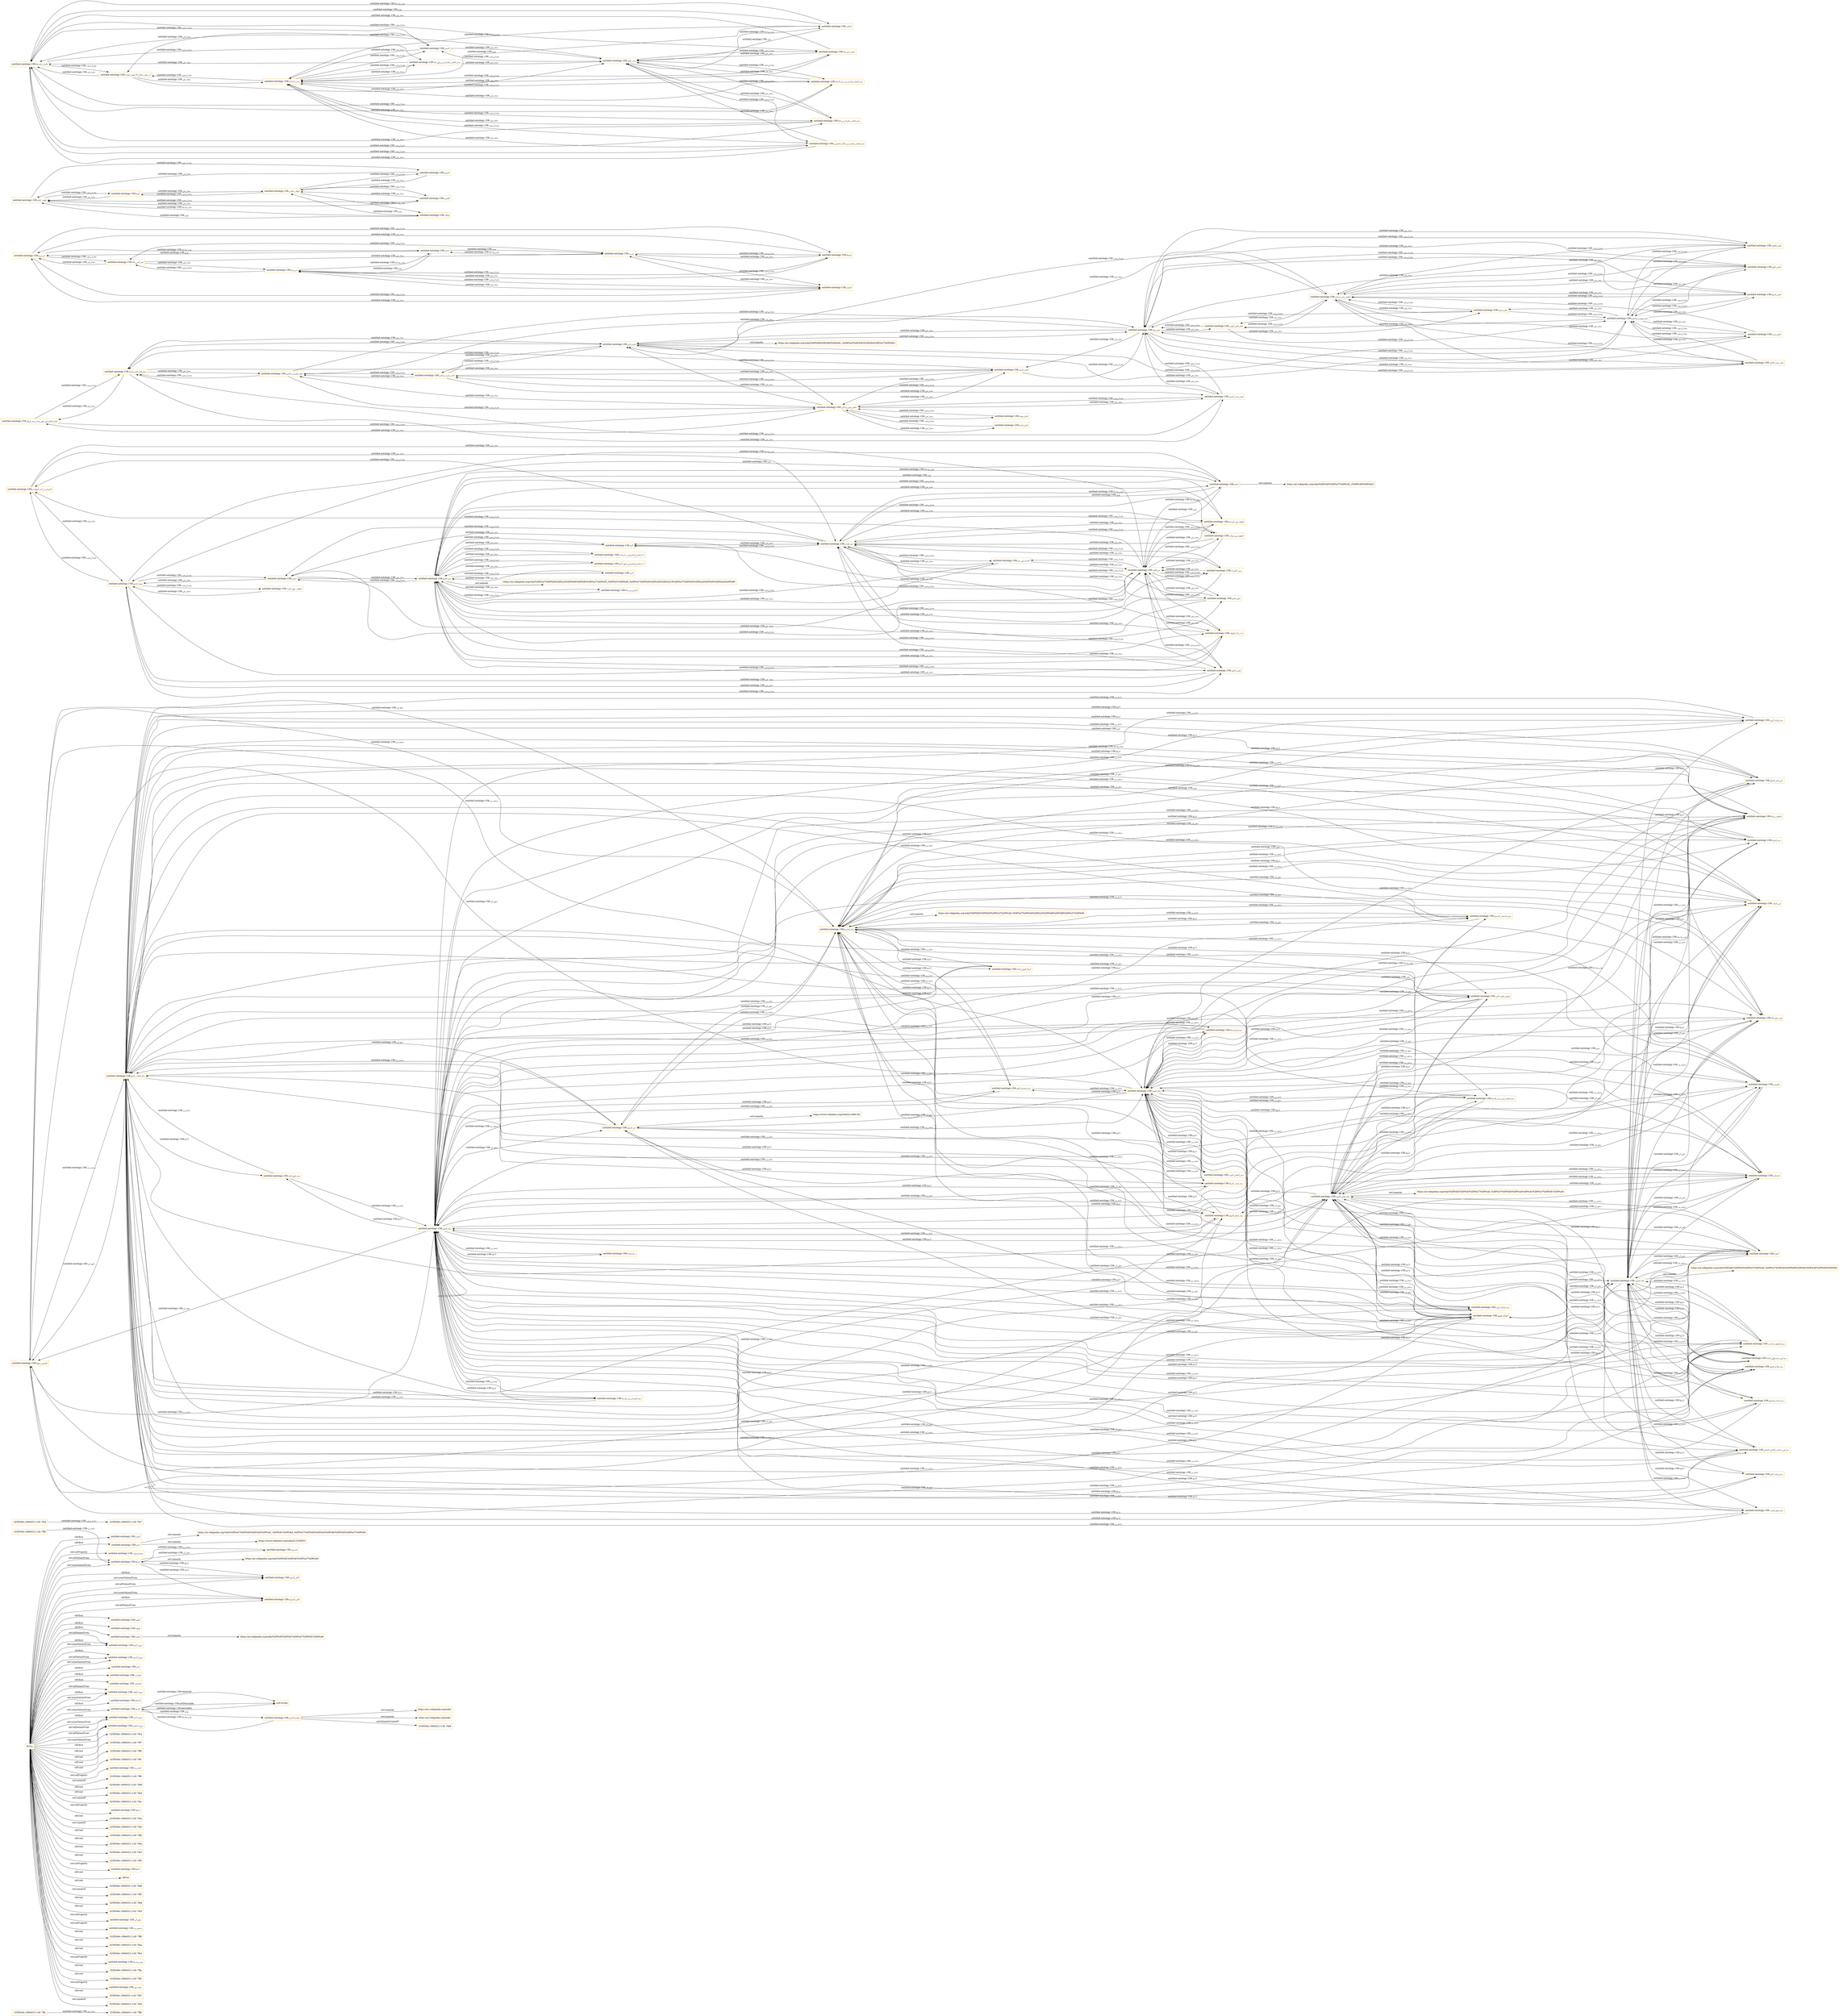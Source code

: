 digraph ar2dtool_diagram { 
rankdir=LR;
size="1501"
node [shape = rectangle, color="orange"]; "-325f549c:1894031114f:-7ff6" "untitled-ontology-158:اليمين" "untitled-ontology-158:الحج" "untitled-ontology-158:الاثار_السلبية" "untitled-ontology-158:العقود" "untitled-ontology-158:الفقه_الاسلامي" "untitled-ontology-158:الوقف" "-325f549c:1894031114f:-7fed" "untitled-ontology-158:المستفيد" "untitled-ontology-158:الزكاة" "untitled-ontology-158:الكفارة" "untitled-ontology-158:شروط_الحج" "untitled-ontology-158:شروط_اليمين" "untitled-ontology-158:النذر" "untitled-ontology-158:العبادات" "untitled-ontology-158:الايقاعات" "-325f549c:1894031114f:-7ff0" "untitled-ontology-158:شروط_الوقف" "untitled-ontology-158:الاحكام" "untitled-ontology-158:المسلم" "untitled-ontology-158:الاثار_الايجابية" "untitled-ontology-158:شروط_النذر" "untitled-ontology-158:شروط_الكفارة" "-325f549c:1894031114f:-7ffc" "-325f549c:1894031114f:-7fe7" ; /*classes style*/
	"untitled-ontology-158:الحج" -> "https://www.wikidata.org/wiki/Q12183653" [ label = "owl:sameAs" ];
	"untitled-ontology-158:الحج" -> "https://ar.wikipedia.org/wiki/%D8%A7%D9%84%D8%AD%D8%AC_%D9%81%D9%8A_%D8%A7%D9%84%D8%A5%D8%B3%D9%84%D8%A7%D9%85" [ label = "owl:sameAs" ];
	"untitled-ontology-158:العاملون_عليها" -> "untitled-ontology-158:زكاة_الغلات_الاربع" [ label = "untitled-ontology-158:يستفيد_من" ];
	"untitled-ontology-158:العاملون_عليها" -> "untitled-ontology-158:زكاة_الماشية" [ label = "untitled-ontology-158:يستفيد_من" ];
	"untitled-ontology-158:العاملون_عليها" -> "untitled-ontology-158:زكاة_اموال_التجارة" [ label = "untitled-ontology-158:يستفيد_من" ];
	"untitled-ontology-158:العاملون_عليها" -> "untitled-ontology-158:زكاة_الفطرة" [ label = "untitled-ontology-158:يستفيد_من" ];
	"untitled-ontology-158:العاملون_عليها" -> "untitled-ontology-158:زكاة_الاموال" [ label = "untitled-ontology-158:يستفيد_من" ];
	"untitled-ontology-158:العاملون_عليها" -> "untitled-ontology-158:زكاة_النقدين" [ label = "untitled-ontology-158:يستفيد_من" ];
	"untitled-ontology-158:ابن_السبيل" -> "untitled-ontology-158:زكاة_الاموال" [ label = "untitled-ontology-158:يستفيد_من" ];
	"untitled-ontology-158:ابن_السبيل" -> "untitled-ontology-158:زكاة_الغلات_الاربع" [ label = "untitled-ontology-158:يستفيد_من" ];
	"untitled-ontology-158:ابن_السبيل" -> "untitled-ontology-158:زكاة_الماشية" [ label = "untitled-ontology-158:يستفيد_من" ];
	"untitled-ontology-158:ابن_السبيل" -> "untitled-ontology-158:زكاة_الفطرة" [ label = "untitled-ontology-158:يستفيد_من" ];
	"untitled-ontology-158:ابن_السبيل" -> "untitled-ontology-158:زكاة_النقدين" [ label = "untitled-ontology-158:يستفيد_من" ];
	"untitled-ontology-158:ابن_السبيل" -> "untitled-ontology-158:زكاة_اموال_التجارة" [ label = "untitled-ontology-158:يستفيد_من" ];
	"untitled-ontology-158:ابن_السبيل" -> "https://www.wikidata.org/wiki/Q12486192" [ label = "owl:sameAs" ];
	"untitled-ontology-158:سببا_لحفظ_الاموال" -> "untitled-ontology-158:زكاة_اموال_التجارة" [ label = "untitled-ontology-158:ناتجة_من" ];
	"untitled-ontology-158:سببا_لحفظ_الاموال" -> "untitled-ontology-158:زكاة_الفطرة" [ label = "untitled-ontology-158:ناتجة_من" ];
	"untitled-ontology-158:سببا_لحفظ_الاموال" -> "untitled-ontology-158:زكاة_الغلات_الاربع" [ label = "untitled-ontology-158:ناتجة_من" ];
	"untitled-ontology-158:سببا_لحفظ_الاموال" -> "untitled-ontology-158:زكاة_الاموال" [ label = "untitled-ontology-158:ناتجة_من" ];
	"untitled-ontology-158:الإحرام_من_أحد_المواقيت" -> "untitled-ontology-158:عمرة_التمتع" [ label = "untitled-ontology-158:منفذة_على" ];
	"untitled-ontology-158:الإحرام_من_أحد_المواقيت" -> "untitled-ontology-158:حج_القران" [ label = "untitled-ontology-158:منفذة_على" ];
	"untitled-ontology-158:الإحرام_من_أحد_المواقيت" -> "untitled-ontology-158:حج_الأفراد" [ label = "untitled-ontology-158:منفذة_على" ];
	"untitled-ontology-158:الفقراء" -> "untitled-ontology-158:زكاة_الفطرة" [ label = "untitled-ontology-158:يستفيد_من" ];
	"untitled-ontology-158:الفقراء" -> "untitled-ontology-158:زكاة_اموال_التجارة" [ label = "untitled-ontology-158:يستفيد_من" ];
	"untitled-ontology-158:الفقراء" -> "untitled-ontology-158:زكاة_الاموال" [ label = "untitled-ontology-158:يستفيد_من" ];
	"untitled-ontology-158:الفقراء" -> "untitled-ontology-158:زكاة_النقدين" [ label = "untitled-ontology-158:يستفيد_من" ];
	"untitled-ontology-158:الفقراء" -> "untitled-ontology-158:زكاة_الماشية" [ label = "untitled-ontology-158:يستفيد_من" ];
	"untitled-ontology-158:الفقراء" -> "untitled-ontology-158:زكاة_الغلات_الاربع" [ label = "untitled-ontology-158:يستفيد_من" ];
	"untitled-ontology-158:حج_القران" -> "untitled-ontology-158:النية" [ label = "untitled-ontology-158:يشترط_وجوب" ];
	"untitled-ontology-158:حج_القران" -> "untitled-ontology-158:السعي" [ label = "untitled-ontology-158:يشترط_وجوب" ];
	"untitled-ontology-158:حج_القران" -> "untitled-ontology-158:الوقوف_في_المزدلفة" [ label = "untitled-ontology-158:يشترط_وجوب" ];
	"untitled-ontology-158:حج_القران" -> "untitled-ontology-158:الوقوف_في_عرفات" [ label = "untitled-ontology-158:يشترط_وجوب" ];
	"untitled-ontology-158:حج_القران" -> "untitled-ontology-158:اداء_صلاة_الطواف" [ label = "untitled-ontology-158:يشترط_وجوب" ];
	"untitled-ontology-158:حج_القران" -> "untitled-ontology-158:رمي_الجمرات" [ label = "untitled-ontology-158:يشترط_وجوب" ];
	"untitled-ontology-158:حج_القران" -> "untitled-ontology-158:تقصير_الشعر" [ label = "untitled-ontology-158:يشترط_وجوب" ];
	"untitled-ontology-158:حج_القران" -> "untitled-ontology-158:الحاج" [ label = "untitled-ontology-158:يؤدى_بواسطة" ];
	"untitled-ontology-158:حج_القران" -> "untitled-ontology-158:حلق_الشعر" [ label = "untitled-ontology-158:يشترط_وجوب" ];
	"untitled-ontology-158:حج_القران" -> "untitled-ontology-158:الإحرام_من_أحد_المواقيت" [ label = "untitled-ontology-158:يشترط_وجوب" ];
	"untitled-ontology-158:حج_القران" -> "untitled-ontology-158:المبيت_في_منى" [ label = "untitled-ontology-158:يشترط_وجوب" ];
	"untitled-ontology-158:سببا_لتضاعف_الخسارة" -> "untitled-ontology-158:زكاة_اموال_التجارة" [ label = "untitled-ontology-158:ناتجة_من" ];
	"untitled-ontology-158:سببا_لتضاعف_الخسارة" -> "untitled-ontology-158:زكاة_الماشية" [ label = "untitled-ontology-158:ناتجة_من" ];
	"untitled-ontology-158:سببا_لتضاعف_الخسارة" -> "untitled-ontology-158:زكاة_الغلات_الاربع" [ label = "untitled-ontology-158:ناتجة_من" ];
	"untitled-ontology-158:سببا_لتضاعف_الخسارة" -> "untitled-ontology-158:زكاة_الاموال" [ label = "untitled-ontology-158:ناتجة_من" ];
	"untitled-ontology-158:الفقه_الاسلامي" -> "https://arz.wikipedia.org/wiki/" [ label = "owl:sameAs" ];
	"untitled-ontology-158:الفقه_الاسلامي" -> "https://ar.wikipedia.org/wiki/" [ label = "owl:sameAs" ];
	"untitled-ontology-158:الفقه_الاسلامي" -> "-325f549c:1894031114f:-7fd9" [ label = "owl:disjointUnionOf" ];
	"untitled-ontology-158:المكلف_بزكاة" -> "untitled-ontology-158:زكاة_اموال_التجارة" [ label = "untitled-ontology-158:يؤدي" ];
	"untitled-ontology-158:المكلف_بزكاة" -> "untitled-ontology-158:زكاة_الغلات_الاربع" [ label = "untitled-ontology-158:يؤدي" ];
	"untitled-ontology-158:المكلف_بزكاة" -> "untitled-ontology-158:زكاة_النقدين" [ label = "untitled-ontology-158:يؤدي" ];
	"untitled-ontology-158:المكلف_بزكاة" -> "untitled-ontology-158:زكاة_الفطرة" [ label = "untitled-ontology-158:يؤدي" ];
	"untitled-ontology-158:المكلف_بزكاة" -> "untitled-ontology-158:زكاة_الماشية" [ label = "untitled-ontology-158:يؤدي" ];
	"untitled-ontology-158:المكلف_بزكاة" -> "untitled-ontology-158:زكاة_الاموال" [ label = "untitled-ontology-158:يؤدي" ];
	"untitled-ontology-158:كفارة_لافطار_في_شهر_رمضان_بعد_الزوال" -> "untitled-ontology-158:صيام_ثلاثة_أيّام_متتالية" [ label = "untitled-ontology-158:يشترط_وجوب" ];
	"untitled-ontology-158:كفارة_لافطار_في_شهر_رمضان_بعد_الزوال" -> "untitled-ontology-158:اطعام_عشرة_مساكين" [ label = "untitled-ontology-158:يشترط_وجوب" ];
	"untitled-ontology-158:نذر_تبرع" -> "untitled-ontology-158:عقد_النذر_بالله" [ label = "untitled-ontology-158:يشترط_وجوب" ];
	"untitled-ontology-158:نذر_تبرع" -> "untitled-ontology-158:الصيغة" [ label = "untitled-ontology-158:يشترط_وجوب" ];
	"untitled-ontology-158:نذر_تبرع" -> "untitled-ontology-158:التمكن" [ label = "untitled-ontology-158:يشترط_وجوب" ];
	"untitled-ontology-158:نذر_تبرع" -> "untitled-ontology-158:الناذر" [ label = "untitled-ontology-158:يؤدى_بواسطة" ];
	"untitled-ontology-158:سببا_في_عدم_قبول_الصلاة" -> "untitled-ontology-158:زكاة_اموال_التجارة" [ label = "untitled-ontology-158:ناتجة_من" ];
	"untitled-ontology-158:سببا_في_عدم_قبول_الصلاة" -> "untitled-ontology-158:زكاة_النقدين" [ label = "untitled-ontology-158:ناتجة_من" ];
	"untitled-ontology-158:سببا_في_عدم_قبول_الصلاة" -> "untitled-ontology-158:زكاة_الفطرة" [ label = "untitled-ontology-158:ناتجة_من" ];
	"untitled-ontology-158:سببا_في_عدم_قبول_الصلاة" -> "untitled-ontology-158:زكاة_الغلات_الاربع" [ label = "untitled-ontology-158:ناتجة_من" ];
	"untitled-ontology-158:سببا_في_عدم_قبول_الصلاة" -> "untitled-ontology-158:زكاة_الاموال" [ label = "untitled-ontology-158:ناتجة_من" ];
	"untitled-ontology-158:أطعام_ستّين_مسكين" -> "untitled-ontology-158:كفارة_قتل_المؤمن" [ label = "untitled-ontology-158:منفذة_على" ];
	"untitled-ontology-158:أطعام_ستّين_مسكين" -> "untitled-ontology-158:كفارة_القتل" [ label = "untitled-ontology-158:منفذة_على" ];
	"untitled-ontology-158:أطعام_ستّين_مسكين" -> "untitled-ontology-158:كفارة_تعمد_الافطار" [ label = "untitled-ontology-158:منفذة_على" ];
	"untitled-ontology-158:أطعام_ستّين_مسكين" -> "untitled-ontology-158:كفارة_الجمع" [ label = "untitled-ontology-158:منفذة_على" ];
	"untitled-ontology-158:أطعام_ستّين_مسكين" -> "untitled-ontology-158:كفارة_مرتبة" [ label = "untitled-ontology-158:منفذة_على" ];
	"untitled-ontology-158:أطعام_ستّين_مسكين" -> "untitled-ontology-158:كفارة_الافطار" [ label = "untitled-ontology-158:منفذة_على" ];
	"untitled-ontology-158:أطعام_ستّين_مسكين" -> "untitled-ontology-158:كفارة_مخيرة" [ label = "untitled-ontology-158:منفذة_على" ];
	"untitled-ontology-158:أطعام_ستّين_مسكين" -> "untitled-ontology-158:كفارة_النذر" [ label = "untitled-ontology-158:منفذة_على" ];
	"untitled-ontology-158:سببا_لزيادة_المال" -> "untitled-ontology-158:زكاة_النقدين" [ label = "untitled-ontology-158:ناتجة_من" ];
	"untitled-ontology-158:سببا_لزيادة_المال" -> "untitled-ontology-158:زكاة_الاموال" [ label = "untitled-ontology-158:ناتجة_من" ];
	"untitled-ontology-158:رمي_الجمرات" -> "untitled-ontology-158:حج_القران" [ label = "untitled-ontology-158:منفذة_على" ];
	"untitled-ontology-158:رمي_الجمرات" -> "untitled-ontology-158:حج_التمتع" [ label = "untitled-ontology-158:منفذة_على" ];
	"untitled-ontology-158:رمي_الجمرات" -> "untitled-ontology-158:حج_الأفراد" [ label = "untitled-ontology-158:منفذة_على" ];
	"untitled-ontology-158:الناذر" -> "untitled-ontology-158:نذر_بِرْ" [ label = "untitled-ontology-158:يؤدي" ];
	"untitled-ontology-158:الناذر" -> "untitled-ontology-158:نذر_تبرع" [ label = "untitled-ontology-158:يؤدي" ];
	"untitled-ontology-158:الناذر" -> "untitled-ontology-158:نذر_زجر" [ label = "untitled-ontology-158:يؤدي" ];
	"untitled-ontology-158:حلق_الشعر" -> "untitled-ontology-158:حج_القران" [ label = "untitled-ontology-158:منفذة_على" ];
	"untitled-ontology-158:حلق_الشعر" -> "untitled-ontology-158:حج_التمتع" [ label = "untitled-ontology-158:منفذة_على" ];
	"untitled-ontology-158:حلق_الشعر" -> "untitled-ontology-158:حج_الأفراد" [ label = "untitled-ontology-158:منفذة_على" ];
	"untitled-ontology-158:اداء_صلاة_الطواف" -> "untitled-ontology-158:عمرة_التمتع" [ label = "untitled-ontology-158:منفذة_على" ];
	"untitled-ontology-158:اداء_صلاة_الطواف" -> "untitled-ontology-158:حج_القران" [ label = "untitled-ontology-158:منفذة_على" ];
	"untitled-ontology-158:اداء_صلاة_الطواف" -> "untitled-ontology-158:حج_التمتع" [ label = "untitled-ontology-158:منفذة_على" ];
	"untitled-ontology-158:اداء_صلاة_الطواف" -> "untitled-ontology-158:حج_الأفراد" [ label = "untitled-ontology-158:منفذة_على" ];
	"untitled-ontology-158:عقد_النذر_بالله" -> "untitled-ontology-158:نذر_زجر" [ label = "untitled-ontology-158:منفذة_على" ];
	"untitled-ontology-158:عقد_النذر_بالله" -> "untitled-ontology-158:نذر_تبرع" [ label = "untitled-ontology-158:منفذة_على" ];
	"untitled-ontology-158:عقد_النذر_بالله" -> "untitled-ontology-158:نذر_بِرْ" [ label = "untitled-ontology-158:منفذة_على" ];
	"untitled-ontology-158:الطواف_حول_البيت" -> "untitled-ontology-158:عمرة_التمتع" [ label = "untitled-ontology-158:منفذة_على" ];
	"untitled-ontology-158:النية" -> "untitled-ontology-158:حج_القران" [ label = "untitled-ontology-158:منفذة_على" ];
	"untitled-ontology-158:النية" -> "untitled-ontology-158:حج_التمتع" [ label = "untitled-ontology-158:منفذة_على" ];
	"untitled-ontology-158:النية" -> "untitled-ontology-158:حج_الأفراد" [ label = "untitled-ontology-158:منفذة_على" ];
	"untitled-ontology-158:كفارة_اليمين" -> "untitled-ontology-158:عتق_رقبة" [ label = "untitled-ontology-158:يشترط_وجوب" ];
	"untitled-ontology-158:كفارة_اليمين" -> "untitled-ontology-158:صيام_ثلاثة_أيّام_متتالية" [ label = "untitled-ontology-158:يشترط_وجوب" ];
	"untitled-ontology-158:كفارة_اليمين" -> "untitled-ontology-158:اكساء_عشرة_مساكين" [ label = "untitled-ontology-158:يشترط_وجوب" ];
	"untitled-ontology-158:كفارة_اليمين" -> "untitled-ontology-158:اطعام_عشرة_مساكين" [ label = "untitled-ontology-158:يشترط_وجوب" ];
	"untitled-ontology-158:صيام_شهرين_متتابعين" -> "untitled-ontology-158:كفارة_الافطار" [ label = "untitled-ontology-158:منفذة_على" ];
	"untitled-ontology-158:صيام_شهرين_متتابعين" -> "untitled-ontology-158:كفارة_مرتبة" [ label = "untitled-ontology-158:منفذة_على" ];
	"untitled-ontology-158:صيام_شهرين_متتابعين" -> "untitled-ontology-158:كفارة_قتل_المؤمن" [ label = "untitled-ontology-158:منفذة_على" ];
	"untitled-ontology-158:صيام_شهرين_متتابعين" -> "untitled-ontology-158:كفارة_الجمع" [ label = "untitled-ontology-158:منفذة_على" ];
	"untitled-ontology-158:صيام_شهرين_متتابعين" -> "untitled-ontology-158:كفارة_النذر" [ label = "untitled-ontology-158:منفذة_على" ];
	"untitled-ontology-158:صيام_شهرين_متتابعين" -> "untitled-ontology-158:كفارة_مخيرة" [ label = "untitled-ontology-158:منفذة_على" ];
	"untitled-ontology-158:صيام_شهرين_متتابعين" -> "untitled-ontology-158:كفارة_تعمد_الافطار" [ label = "untitled-ontology-158:منفذة_على" ];
	"untitled-ontology-158:صيام_شهرين_متتابعين" -> "untitled-ontology-158:كفارة_القتل" [ label = "untitled-ontology-158:منفذة_على" ];
	"untitled-ontology-158:سببا_لزيادة_الرزق" -> "untitled-ontology-158:زكاة_الماشية" [ label = "untitled-ontology-158:ناتجة_من" ];
	"untitled-ontology-158:سببا_لزيادة_الرزق" -> "untitled-ontology-158:زكاة_الغلات_الاربع" [ label = "untitled-ontology-158:ناتجة_من" ];
	"untitled-ontology-158:سببا_لزيادة_الرزق" -> "untitled-ontology-158:زكاة_الاموال" [ label = "untitled-ontology-158:ناتجة_من" ];
	"untitled-ontology-158:كفارة_النذر" -> "untitled-ontology-158:عتق_رقبة" [ label = "untitled-ontology-158:يشترط_وجوب" ];
	"untitled-ontology-158:كفارة_النذر" -> "untitled-ontology-158:صيام_شهرين_متتابعين" [ label = "untitled-ontology-158:يشترط_وجوب" ];
	"untitled-ontology-158:كفارة_النذر" -> "untitled-ontology-158:صيام_ثلاثة_أيّام_متتالية" [ label = "untitled-ontology-158:يشترط_وجوب" ];
	"untitled-ontology-158:كفارة_النذر" -> "untitled-ontology-158:اكساء_عشرة_مساكين" [ label = "untitled-ontology-158:يشترط_وجوب" ];
	"untitled-ontology-158:كفارة_النذر" -> "untitled-ontology-158:اطعام_عشرة_مساكين" [ label = "untitled-ontology-158:يشترط_وجوب" ];
	"untitled-ontology-158:كفارة_النذر" -> "untitled-ontology-158:أطعام_ستّين_مسكين" [ label = "untitled-ontology-158:يشترط_وجوب" ];
	"untitled-ontology-158:كفارة_النذر" -> "https://ar.wikipedia.org/wiki/%D9%86%D8%B0%D8%B1_(%D8%A5%D8%B3%D9%84%D8%A7%D9%85)" [ label = "owl:sameAs" ];
	"untitled-ontology-158:كفارة_قتل_المؤمن" -> "untitled-ontology-158:عتق_رقبة" [ label = "untitled-ontology-158:يشترط_وجوب" ];
	"untitled-ontology-158:كفارة_قتل_المؤمن" -> "untitled-ontology-158:صيام_شهرين_متتابعين" [ label = "untitled-ontology-158:يشترط_وجوب" ];
	"untitled-ontology-158:كفارة_قتل_المؤمن" -> "untitled-ontology-158:أطعام_ستّين_مسكين" [ label = "untitled-ontology-158:يشترط_وجوب" ];
	"untitled-ontology-158:كفارة_مرتبة" -> "untitled-ontology-158:عتق_رقبة" [ label = "untitled-ontology-158:يشترط_وجوب" ];
	"untitled-ontology-158:كفارة_مرتبة" -> "untitled-ontology-158:صيام_شهرين_متتابعين" [ label = "untitled-ontology-158:يشترط_وجوب" ];
	"untitled-ontology-158:كفارة_مرتبة" -> "untitled-ontology-158:أطعام_ستّين_مسكين" [ label = "untitled-ontology-158:يشترط_وجوب" ];
	"untitled-ontology-158:تطبيق_لعمود_الدين" -> "untitled-ontology-158:زكاة_اموال_التجارة" [ label = "untitled-ontology-158:ناتجة_من" ];
	"untitled-ontology-158:تطبيق_لعمود_الدين" -> "untitled-ontology-158:زكاة_الماشية" [ label = "untitled-ontology-158:ناتجة_من" ];
	"untitled-ontology-158:تطبيق_لعمود_الدين" -> "untitled-ontology-158:زكاة_الفطرة" [ label = "untitled-ontology-158:ناتجة_من" ];
	"untitled-ontology-158:تطبيق_لعمود_الدين" -> "untitled-ontology-158:زكاة_الغلات_الاربع" [ label = "untitled-ontology-158:ناتجة_من" ];
	"untitled-ontology-158:تطبيق_لعمود_الدين" -> "untitled-ontology-158:زكاة_الاموال" [ label = "untitled-ontology-158:ناتجة_من" ];
	"untitled-ontology-158:كفارة_الجمع" -> "untitled-ontology-158:عتق_رقبة" [ label = "untitled-ontology-158:يشترط_وجوب" ];
	"untitled-ontology-158:كفارة_الجمع" -> "untitled-ontology-158:صيام_شهرين_متتابعين" [ label = "untitled-ontology-158:يشترط_وجوب" ];
	"untitled-ontology-158:كفارة_الجمع" -> "untitled-ontology-158:أطعام_ستّين_مسكين" [ label = "untitled-ontology-158:يشترط_وجوب" ];
	"untitled-ontology-158:اداء_العمرة_والحج_في_سنة_واحدة" -> "untitled-ontology-158:حج_التمتع" [ label = "untitled-ontology-158:منفذة_على" ];
	"untitled-ontology-158:الوقف_العام" -> "untitled-ontology-158:الدوام" [ label = "untitled-ontology-158:يشترط_وجوب" ];
	"untitled-ontology-158:الوقف_العام" -> "untitled-ontology-158:التنجيز" [ label = "untitled-ontology-158:يشترط_وجوب" ];
	"untitled-ontology-158:الوقف_العام" -> "untitled-ontology-158:الاقباض" [ label = "untitled-ontology-158:يشترط_وجوب" ];
	"untitled-ontology-158:الوقف_العام" -> "untitled-ontology-158:الواقف" [ label = "untitled-ontology-158:يؤدى_بواسطة" ];
	"untitled-ontology-158:ضرر_على_الاموال" -> "untitled-ontology-158:زكاة_النقدين" [ label = "untitled-ontology-158:ناتجة_من" ];
	"untitled-ontology-158:ضرر_على_الاموال" -> "untitled-ontology-158:زكاة_الماشية" [ label = "untitled-ontology-158:ناتجة_من" ];
	"untitled-ontology-158:ضرر_على_الاموال" -> "untitled-ontology-158:زكاة_الفطرة" [ label = "untitled-ontology-158:ناتجة_من" ];
	"untitled-ontology-158:ضرر_على_الاموال" -> "untitled-ontology-158:زكاة_الغلات_الاربع" [ label = "untitled-ontology-158:ناتجة_من" ];
	"untitled-ontology-158:سببا_لدفع_الغضب" -> "untitled-ontology-158:زكاة_النقدين" [ label = "untitled-ontology-158:ناتجة_من" ];
	"untitled-ontology-158:سببا_لدفع_الغضب" -> "untitled-ontology-158:زكاة_الغلات_الاربع" [ label = "untitled-ontology-158:ناتجة_من" ];
	"untitled-ontology-158:سببا_لدفع_الغضب" -> "untitled-ontology-158:زكاة_الاموال" [ label = "untitled-ontology-158:ناتجة_من" ];
	"untitled-ontology-158:الأيمان_الصادقة" -> "untitled-ontology-158:أن_يكون_لفظاً_دالاً_لمعنى_اليمين" [ label = "untitled-ontology-158:يشترط_وجوب" ];
	"untitled-ontology-158:الأيمان_الصادقة" -> "untitled-ontology-158:الحالف" [ label = "untitled-ontology-158:يؤدى_بواسطة" ];
	"untitled-ontology-158:الأيمان_الصادقة" -> "untitled-ontology-158:تأديته_بأسم_لله" [ label = "untitled-ontology-158:يشترط_وجوب" ];
	"untitled-ontology-158:الأيمان_الصادقة" -> "untitled-ontology-158:عدم_الحلف_بالبراءة_من_ذمة_الاسلام" [ label = "untitled-ontology-158:يشترط_وجوب" ];
	"untitled-ontology-158:الأيمان_الصادقة" -> "untitled-ontology-158:عدم_الحلف_بالبراءة_من_اللّه" [ label = "untitled-ontology-158:يشترط_وجوب" ];
	"untitled-ontology-158:الأيمان_الصادقة" -> "untitled-ontology-158:عدم_الحلف_بالبراءة_من_رسول_الله" [ label = "untitled-ontology-158:يشترط_وجوب" ];
	"untitled-ontology-158:الأيمان_الصادقة" -> "untitled-ontology-158:عدم_الحلف_بالبراءة_من_الأئمة_الطاهرين" [ label = "untitled-ontology-158:يشترط_وجوب" ];
	"untitled-ontology-158:الأيمان_الصادقة" -> "untitled-ontology-158:الانجاز" [ label = "untitled-ontology-158:يشترط_وجوب" ];
	"untitled-ontology-158:تأديته_بأسم_لله" -> "untitled-ontology-158:يمين_العقد" [ label = "untitled-ontology-158:منفذة_على" ];
	"untitled-ontology-158:تأديته_بأسم_لله" -> "untitled-ontology-158:يمبن_المناشدة" [ label = "untitled-ontology-158:منفذة_على" ];
	"untitled-ontology-158:تأديته_بأسم_لله" -> "untitled-ontology-158:الأيمان_الصادقة" [ label = "untitled-ontology-158:منفذة_على" ];
	"untitled-ontology-158:سببا_لتخفيف_الحساب" -> "untitled-ontology-158:زكاة_النقدين" [ label = "untitled-ontology-158:ناتجة_من" ];
	"untitled-ontology-158:سببا_لتخفيف_الحساب" -> "untitled-ontology-158:زكاة_الفطرة" [ label = "untitled-ontology-158:ناتجة_من" ];
	"untitled-ontology-158:سببا_لتخفيف_الحساب" -> "untitled-ontology-158:زكاة_الغلات_الاربع" [ label = "untitled-ontology-158:ناتجة_من" ];
	"untitled-ontology-158:سببا_لتخفيف_الحساب" -> "untitled-ontology-158:زكاة_الاموال" [ label = "untitled-ontology-158:ناتجة_من" ];
	"untitled-ontology-158:نذر_زجر" -> "untitled-ontology-158:عقد_النذر_بالله" [ label = "untitled-ontology-158:يشترط_وجوب" ];
	"untitled-ontology-158:نذر_زجر" -> "untitled-ontology-158:الصيغة" [ label = "untitled-ontology-158:يشترط_وجوب" ];
	"untitled-ontology-158:نذر_زجر" -> "untitled-ontology-158:التمكن" [ label = "untitled-ontology-158:يشترط_وجوب" ];
	"untitled-ontology-158:نذر_زجر" -> "untitled-ontology-158:الناذر" [ label = "untitled-ontology-158:يؤدى_بواسطة" ];
	"untitled-ontology-158:عتق_رقبة" -> "untitled-ontology-158:كفارة_القتل" [ label = "untitled-ontology-158:منفذة_على" ];
	"untitled-ontology-158:عتق_رقبة" -> "untitled-ontology-158:كفارة_حنث_اليمين" [ label = "untitled-ontology-158:منفذة_على" ];
	"untitled-ontology-158:عتق_رقبة" -> "untitled-ontology-158:كفارة_قتل_المؤمن" [ label = "untitled-ontology-158:منفذة_على" ];
	"untitled-ontology-158:عتق_رقبة" -> "untitled-ontology-158:كفارة_اليمين" [ label = "untitled-ontology-158:منفذة_على" ];
	"untitled-ontology-158:عتق_رقبة" -> "untitled-ontology-158:كفارة_مرتبة" [ label = "untitled-ontology-158:منفذة_على" ];
	"untitled-ontology-158:عتق_رقبة" -> "untitled-ontology-158:كفارة_الترتيب_التخيير" [ label = "untitled-ontology-158:منفذة_على" ];
	"untitled-ontology-158:عتق_رقبة" -> "untitled-ontology-158:كفارة_مخيرة" [ label = "untitled-ontology-158:منفذة_على" ];
	"untitled-ontology-158:عتق_رقبة" -> "untitled-ontology-158:كفارة_النذر" [ label = "untitled-ontology-158:منفذة_على" ];
	"untitled-ontology-158:عتق_رقبة" -> "untitled-ontology-158:كفارة_تعمد_الافطار" [ label = "untitled-ontology-158:منفذة_على" ];
	"untitled-ontology-158:عتق_رقبة" -> "untitled-ontology-158:كفارة_الجمع" [ label = "untitled-ontology-158:منفذة_على" ];
	"untitled-ontology-158:عتق_رقبة" -> "untitled-ontology-158:كفارة_الافطار" [ label = "untitled-ontology-158:منفذة_على" ];
	"untitled-ontology-158:كفارة_مخيرة" -> "untitled-ontology-158:عتق_رقبة" [ label = "untitled-ontology-158:يشترط_وجوب" ];
	"untitled-ontology-158:كفارة_مخيرة" -> "untitled-ontology-158:صيام_شهرين_متتابعين" [ label = "untitled-ontology-158:يشترط_وجوب" ];
	"untitled-ontology-158:كفارة_مخيرة" -> "untitled-ontology-158:أطعام_ستّين_مسكين" [ label = "untitled-ontology-158:يشترط_وجوب" ];
	"untitled-ontology-158:زكاة_اموال_التجارة" -> "untitled-ontology-158:سببا_لتضاعف_الخسارة" [ label = "untitled-ontology-158:لتركها" ];
	"untitled-ontology-158:زكاة_اموال_التجارة" -> "untitled-ontology-158:سببا_للموت_دون_دين_الإسلام" [ label = "untitled-ontology-158:لتركها" ];
	"untitled-ontology-158:زكاة_اموال_التجارة" -> "untitled-ontology-158:المكلف_بزكاة" [ label = "untitled-ontology-158:يؤدى_بواسطة" ];
	"untitled-ontology-158:زكاة_اموال_التجارة" -> "untitled-ontology-158:تطبيق_لعمود_الدين" [ label = "untitled-ontology-158:لأدائها" ];
	"untitled-ontology-158:زكاة_اموال_التجارة" -> "untitled-ontology-158:العاملون_عليها" [ label = "untitled-ontology-158:تدفع_الى" ];
	"untitled-ontology-158:زكاة_اموال_التجارة" -> "untitled-ontology-158:في_الرقاب" [ label = "untitled-ontology-158:تدفع_الى" ];
	"untitled-ontology-158:زكاة_اموال_التجارة" -> "untitled-ontology-158:في_سبيل_الله" [ label = "untitled-ontology-158:تدفع_الى" ];
	"untitled-ontology-158:زكاة_اموال_التجارة" -> "untitled-ontology-158:الفقراء" [ label = "untitled-ontology-158:تدفع_الى" ];
	"untitled-ontology-158:زكاة_اموال_التجارة" -> "untitled-ontology-158:سببا_لعلاج_البخل" [ label = "untitled-ontology-158:لأدائها" ];
	"untitled-ontology-158:زكاة_اموال_التجارة" -> "untitled-ontology-158:ابن_السبيل" [ label = "untitled-ontology-158:تدفع_الى" ];
	"untitled-ontology-158:زكاة_اموال_التجارة" -> "untitled-ontology-158:المساكين" [ label = "untitled-ontology-158:تدفع_الى" ];
	"untitled-ontology-158:زكاة_اموال_التجارة" -> "untitled-ontology-158:سببا_لتزكية_الروح" [ label = "untitled-ontology-158:لأدائها" ];
	"untitled-ontology-158:زكاة_اموال_التجارة" -> "untitled-ontology-158:سببا_لصلاح_المجتمع" [ label = "untitled-ontology-158:لأدائها" ];
	"untitled-ontology-158:زكاة_اموال_التجارة" -> "untitled-ontology-158:سببا_لحفظ_الاموال" [ label = "untitled-ontology-158:لأدائها" ];
	"untitled-ontology-158:زكاة_اموال_التجارة" -> "https://ar.wikipedia.org/wiki/%D8%B2%D9%83%D8%A7%D8%A9_%D8%A7%D9%84%D8%AA%D8%AC%D8%A7%D8%B1%D8%A9" [ label = "owl:sameAs" ];
	"untitled-ontology-158:زكاة_اموال_التجارة" -> "untitled-ontology-158:سببا_في_عدم_قبول_الصلاة" [ label = "untitled-ontology-158:لتركها" ];
	"untitled-ontology-158:زكاة_اموال_التجارة" -> "untitled-ontology-158:سببا_في_تضاعف_الإنفاق_الخاطئ" [ label = "untitled-ontology-158:لتركها" ];
	"untitled-ontology-158:زكاة_اموال_التجارة" -> "untitled-ontology-158:الغارمون" [ label = "untitled-ontology-158:تدفع_الى" ];
	"untitled-ontology-158:زكاة_اموال_التجارة" -> "untitled-ontology-158:المؤلفة_قلوبهم" [ label = "untitled-ontology-158:تدفع_الى" ];
	"untitled-ontology-158:سببا_في_تضاعف_الإنفاق_الخاطئ" -> "untitled-ontology-158:زكاة_اموال_التجارة" [ label = "untitled-ontology-158:ناتجة_من" ];
	"untitled-ontology-158:سببا_في_تضاعف_الإنفاق_الخاطئ" -> "untitled-ontology-158:زكاة_النقدين" [ label = "untitled-ontology-158:ناتجة_من" ];
	"untitled-ontology-158:سببا_في_تضاعف_الإنفاق_الخاطئ" -> "untitled-ontology-158:زكاة_الغلات_الاربع" [ label = "untitled-ontology-158:ناتجة_من" ];
	"untitled-ontology-158:سببا_في_تضاعف_الإنفاق_الخاطئ" -> "untitled-ontology-158:زكاة_الاموال" [ label = "untitled-ontology-158:ناتجة_من" ];
	"untitled-ontology-158:الصيغة" -> "untitled-ontology-158:نذر_زجر" [ label = "untitled-ontology-158:منفذة_على" ];
	"untitled-ontology-158:الصيغة" -> "untitled-ontology-158:نذر_تبرع" [ label = "untitled-ontology-158:منفذة_على" ];
	"untitled-ontology-158:الصيغة" -> "untitled-ontology-158:نذر_بِرْ" [ label = "untitled-ontology-158:منفذة_على" ];
	"untitled-ontology-158:الحاج" -> "untitled-ontology-158:حج_التمتع" [ label = "untitled-ontology-158:يؤدي" ];
	"untitled-ontology-158:الحاج" -> "untitled-ontology-158:حج_القران" [ label = "untitled-ontology-158:يؤدي" ];
	"untitled-ontology-158:الحاج" -> "untitled-ontology-158:حج_الأفراد" [ label = "untitled-ontology-158:يؤدي" ];
	"untitled-ontology-158:الحاج" -> "https://ar.wikipedia.org/wiki/%D8%AD%D8%A7%D8%AC_(%D8%AD%D8%AC)" [ label = "owl:sameAs" ];
	"untitled-ontology-158:الحاج" -> "untitled-ontology-158:عمرة_التمتع" [ label = "untitled-ontology-158:يؤدي" ];
	"untitled-ontology-158:سببا_للسرقة" -> "untitled-ontology-158:زكاة_النقدين" [ label = "untitled-ontology-158:ناتجة_من" ];
	"untitled-ontology-158:سببا_للسرقة" -> "untitled-ontology-158:زكاة_الماشية" [ label = "untitled-ontology-158:ناتجة_من" ];
	"untitled-ontology-158:سببا_للسرقة" -> "untitled-ontology-158:زكاة_الغلات_الاربع" [ label = "untitled-ontology-158:ناتجة_من" ];
	"untitled-ontology-158:سببا_للسرقة" -> "untitled-ontology-158:زكاة_الاموال" [ label = "untitled-ontology-158:ناتجة_من" ];
	"untitled-ontology-158:عدم_الحلف_بالبراءة_من_ذمة_الاسلام" -> "untitled-ontology-158:يمين_العقد" [ label = "untitled-ontology-158:منفذة_على" ];
	"untitled-ontology-158:عدم_الحلف_بالبراءة_من_ذمة_الاسلام" -> "untitled-ontology-158:يمبن_المناشدة" [ label = "untitled-ontology-158:منفذة_على" ];
	"untitled-ontology-158:عدم_الحلف_بالبراءة_من_ذمة_الاسلام" -> "untitled-ontology-158:الأيمان_الصادقة" [ label = "untitled-ontology-158:منفذة_على" ];
	"untitled-ontology-158:كفارة_الترتيب_التخيير" -> "untitled-ontology-158:عتق_رقبة" [ label = "untitled-ontology-158:يشترط_وجوب" ];
	"untitled-ontology-158:كفارة_الترتيب_التخيير" -> "untitled-ontology-158:صيام_ثلاثة_أيّام_متتالية" [ label = "untitled-ontology-158:يشترط_وجوب" ];
	"untitled-ontology-158:كفارة_الترتيب_التخيير" -> "untitled-ontology-158:اكساء_عشرة_مساكين" [ label = "untitled-ontology-158:يشترط_وجوب" ];
	"untitled-ontology-158:كفارة_الترتيب_التخيير" -> "untitled-ontology-158:اطعام_عشرة_مساكين" [ label = "untitled-ontology-158:يشترط_وجوب" ];
	"untitled-ontology-158:كفارة_حنث_اليمين" -> "untitled-ontology-158:عتق_رقبة" [ label = "untitled-ontology-158:يشترط_وجوب" ];
	"untitled-ontology-158:كفارة_حنث_اليمين" -> "untitled-ontology-158:صيام_ثلاثة_أيّام_متتالية" [ label = "untitled-ontology-158:يشترط_وجوب" ];
	"untitled-ontology-158:كفارة_حنث_اليمين" -> "untitled-ontology-158:اكساء_عشرة_مساكين" [ label = "untitled-ontology-158:يشترط_وجوب" ];
	"untitled-ontology-158:كفارة_حنث_اليمين" -> "untitled-ontology-158:اطعام_عشرة_مساكين" [ label = "untitled-ontology-158:يشترط_وجوب" ];
	"untitled-ontology-158:حج_الأفراد" -> "untitled-ontology-158:المبيت_في_منى" [ label = "untitled-ontology-158:يشترط_وجوب" ];
	"untitled-ontology-158:حج_الأفراد" -> "untitled-ontology-158:الحاج" [ label = "untitled-ontology-158:يؤدى_بواسطة" ];
	"untitled-ontology-158:حج_الأفراد" -> "untitled-ontology-158:رمي_الجمرات" [ label = "untitled-ontology-158:يشترط_وجوب" ];
	"untitled-ontology-158:حج_الأفراد" -> "untitled-ontology-158:النية" [ label = "untitled-ontology-158:يشترط_وجوب" ];
	"untitled-ontology-158:حج_الأفراد" -> "untitled-ontology-158:حلق_الشعر" [ label = "untitled-ontology-158:يشترط_وجوب" ];
	"untitled-ontology-158:حج_الأفراد" -> "untitled-ontology-158:الوقوف_في_عرفات" [ label = "untitled-ontology-158:يشترط_وجوب" ];
	"untitled-ontology-158:حج_الأفراد" -> "untitled-ontology-158:الوقوف_في_المزدلفة" [ label = "untitled-ontology-158:يشترط_وجوب" ];
	"untitled-ontology-158:حج_الأفراد" -> "untitled-ontology-158:الإحرام_من_أحد_المواقيت" [ label = "untitled-ontology-158:يشترط_وجوب" ];
	"untitled-ontology-158:حج_الأفراد" -> "untitled-ontology-158:السعي" [ label = "untitled-ontology-158:يشترط_وجوب" ];
	"untitled-ontology-158:حج_الأفراد" -> "untitled-ontology-158:اداء_صلاة_الطواف" [ label = "untitled-ontology-158:يشترط_وجوب" ];
	"untitled-ontology-158:حج_الأفراد" -> "untitled-ontology-158:تقصير_الشعر" [ label = "untitled-ontology-158:يشترط_وجوب" ];
	"untitled-ontology-158:يمبن_المناشدة" -> "untitled-ontology-158:عدم_الحلف_بالبراءة_من_رسول_الله" [ label = "untitled-ontology-158:يشترط_وجوب" ];
	"untitled-ontology-158:يمبن_المناشدة" -> "untitled-ontology-158:عدم_الحلف_بالبراءة_من_الأئمة_الطاهرين" [ label = "untitled-ontology-158:يشترط_وجوب" ];
	"untitled-ontology-158:يمبن_المناشدة" -> "untitled-ontology-158:عدم_الحلف_بالبراءة_من_ذمة_الاسلام" [ label = "untitled-ontology-158:يشترط_وجوب" ];
	"untitled-ontology-158:يمبن_المناشدة" -> "untitled-ontology-158:أن_يكون_لفظاً_دالاً_لمعنى_اليمين" [ label = "untitled-ontology-158:يشترط_وجوب" ];
	"untitled-ontology-158:يمبن_المناشدة" -> "untitled-ontology-158:الحالف" [ label = "untitled-ontology-158:يؤدى_بواسطة" ];
	"untitled-ontology-158:يمبن_المناشدة" -> "untitled-ontology-158:عدم_الحلف_بالبراءة_من_اللّه" [ label = "untitled-ontology-158:يشترط_وجوب" ];
	"untitled-ontology-158:يمبن_المناشدة" -> "untitled-ontology-158:الانجاز" [ label = "untitled-ontology-158:يشترط_وجوب" ];
	"untitled-ontology-158:يمبن_المناشدة" -> "untitled-ontology-158:تأديته_بأسم_لله" [ label = "untitled-ontology-158:يشترط_وجوب" ];
	"untitled-ontology-158:سببا_لتزكية_الروح" -> "untitled-ontology-158:زكاة_اموال_التجارة" [ label = "untitled-ontology-158:ناتجة_من" ];
	"untitled-ontology-158:سببا_لتزكية_الروح" -> "untitled-ontology-158:زكاة_الغلات_الاربع" [ label = "untitled-ontology-158:ناتجة_من" ];
	"untitled-ontology-158:سببا_لتزكية_الروح" -> "untitled-ontology-158:زكاة_الاموال" [ label = "untitled-ontology-158:ناتجة_من" ];
	"untitled-ontology-158:الوقف_الخاص" -> "untitled-ontology-158:الدوام" [ label = "untitled-ontology-158:يشترط_وجوب" ];
	"untitled-ontology-158:الوقف_الخاص" -> "untitled-ontology-158:التنجيز" [ label = "untitled-ontology-158:يشترط_وجوب" ];
	"untitled-ontology-158:الوقف_الخاص" -> "untitled-ontology-158:الاقباض" [ label = "untitled-ontology-158:يشترط_وجوب" ];
	"untitled-ontology-158:الوقف_الخاص" -> "untitled-ontology-158:الواقف" [ label = "untitled-ontology-158:يؤدى_بواسطة" ];
	"untitled-ontology-158:الكفارة" -> "https://ar.wikipedia.org/wiki/%D9%83%D9%81%D8%A7%D8%B1%D8%A9" [ label = "owl:sameAs" ];
	"untitled-ontology-158:نذر_بِرْ" -> "untitled-ontology-158:عقد_النذر_بالله" [ label = "untitled-ontology-158:يشترط_وجوب" ];
	"untitled-ontology-158:نذر_بِرْ" -> "untitled-ontology-158:الصيغة" [ label = "untitled-ontology-158:يشترط_وجوب" ];
	"untitled-ontology-158:نذر_بِرْ" -> "untitled-ontology-158:التمكن" [ label = "untitled-ontology-158:يشترط_وجوب" ];
	"untitled-ontology-158:نذر_بِرْ" -> "untitled-ontology-158:الناذر" [ label = "untitled-ontology-158:يؤدى_بواسطة" ];
	"untitled-ontology-158:في_الرقاب" -> "untitled-ontology-158:زكاة_الفطرة" [ label = "untitled-ontology-158:يستفيد_من" ];
	"untitled-ontology-158:في_الرقاب" -> "untitled-ontology-158:زكاة_اموال_التجارة" [ label = "untitled-ontology-158:يستفيد_من" ];
	"untitled-ontology-158:في_الرقاب" -> "untitled-ontology-158:زكاة_النقدين" [ label = "untitled-ontology-158:يستفيد_من" ];
	"untitled-ontology-158:في_الرقاب" -> "untitled-ontology-158:زكاة_الماشية" [ label = "untitled-ontology-158:يستفيد_من" ];
	"untitled-ontology-158:في_الرقاب" -> "untitled-ontology-158:زكاة_الاموال" [ label = "untitled-ontology-158:يستفيد_من" ];
	"untitled-ontology-158:في_الرقاب" -> "untitled-ontology-158:زكاة_الغلات_الاربع" [ label = "untitled-ontology-158:يستفيد_من" ];
	"untitled-ontology-158:في_سبيل_الله" -> "untitled-ontology-158:زكاة_الفطرة" [ label = "untitled-ontology-158:يستفيد_من" ];
	"untitled-ontology-158:في_سبيل_الله" -> "untitled-ontology-158:زكاة_الماشية" [ label = "untitled-ontology-158:يستفيد_من" ];
	"untitled-ontology-158:في_سبيل_الله" -> "untitled-ontology-158:زكاة_الاموال" [ label = "untitled-ontology-158:يستفيد_من" ];
	"untitled-ontology-158:في_سبيل_الله" -> "untitled-ontology-158:زكاة_الغلات_الاربع" [ label = "untitled-ontology-158:يستفيد_من" ];
	"untitled-ontology-158:في_سبيل_الله" -> "untitled-ontology-158:زكاة_النقدين" [ label = "untitled-ontology-158:يستفيد_من" ];
	"untitled-ontology-158:في_سبيل_الله" -> "untitled-ontology-158:زكاة_اموال_التجارة" [ label = "untitled-ontology-158:يستفيد_من" ];
	"untitled-ontology-158:اطعام_عشرة_مساكين" -> "untitled-ontology-158:كفارة_معينة" [ label = "untitled-ontology-158:منفذة_على" ];
	"untitled-ontology-158:اطعام_عشرة_مساكين" -> "untitled-ontology-158:كفارة_لافطار_في_شهر_رمضان_بعد_الزوال" [ label = "untitled-ontology-158:منفذة_على" ];
	"untitled-ontology-158:اطعام_عشرة_مساكين" -> "untitled-ontology-158:كفارة_حنث_اليمين" [ label = "untitled-ontology-158:منفذة_على" ];
	"untitled-ontology-158:اطعام_عشرة_مساكين" -> "untitled-ontology-158:كفارة_اليمين" [ label = "untitled-ontology-158:منفذة_على" ];
	"untitled-ontology-158:اطعام_عشرة_مساكين" -> "untitled-ontology-158:كفارة_النذر" [ label = "untitled-ontology-158:منفذة_على" ];
	"untitled-ontology-158:اطعام_عشرة_مساكين" -> "untitled-ontology-158:كفارة_الترتيب_التخيير" [ label = "untitled-ontology-158:منفذة_على" ];
	"untitled-ontology-158:اطعام_عشرة_مساكين" -> "untitled-ontology-158:كفارة_البراءة" [ label = "untitled-ontology-158:منفذة_على" ];
	"untitled-ontology-158:عدم_الحلف_بالبراءة_من_رسول_الله" -> "untitled-ontology-158:يمين_العقد" [ label = "untitled-ontology-158:منفذة_على" ];
	"untitled-ontology-158:عدم_الحلف_بالبراءة_من_رسول_الله" -> "untitled-ontology-158:يمبن_المناشدة" [ label = "untitled-ontology-158:منفذة_على" ];
	"untitled-ontology-158:عدم_الحلف_بالبراءة_من_رسول_الله" -> "untitled-ontology-158:الأيمان_الصادقة" [ label = "untitled-ontology-158:منفذة_على" ];
	"untitled-ontology-158:زكاة_الماشية" -> "untitled-ontology-158:في_سبيل_الله" [ label = "untitled-ontology-158:تدفع_الى" ];
	"untitled-ontology-158:زكاة_الماشية" -> "untitled-ontology-158:المكلف_بزكاة" [ label = "untitled-ontology-158:يؤدى_بواسطة" ];
	"untitled-ontology-158:زكاة_الماشية" -> "untitled-ontology-158:سببا_لحفظ_الاموال" [ label = "untitled-ontology-158:لأدائها" ];
	"untitled-ontology-158:زكاة_الماشية" -> "untitled-ontology-158:ضرر_على_الاموال" [ label = "untitled-ontology-158:لتركها" ];
	"untitled-ontology-158:زكاة_الماشية" -> "untitled-ontology-158:في_الرقاب" [ label = "untitled-ontology-158:تدفع_الى" ];
	"untitled-ontology-158:زكاة_الماشية" -> "untitled-ontology-158:المؤلفة_قلوبهم" [ label = "untitled-ontology-158:تدفع_الى" ];
	"untitled-ontology-158:زكاة_الماشية" -> "untitled-ontology-158:الفقراء" [ label = "untitled-ontology-158:تدفع_الى" ];
	"untitled-ontology-158:زكاة_الماشية" -> "untitled-ontology-158:شرطا_لقبول_الصلاة" [ label = "untitled-ontology-158:لأدائها" ];
	"untitled-ontology-158:زكاة_الماشية" -> "untitled-ontology-158:سببا_لمحاربة_الفقر" [ label = "untitled-ontology-158:لأدائها" ];
	"untitled-ontology-158:زكاة_الماشية" -> "untitled-ontology-158:العاملون_عليها" [ label = "untitled-ontology-158:تدفع_الى" ];
	"untitled-ontology-158:زكاة_الماشية" -> "untitled-ontology-158:المساكين" [ label = "untitled-ontology-158:تدفع_الى" ];
	"untitled-ontology-158:زكاة_الماشية" -> "untitled-ontology-158:الغارمون" [ label = "untitled-ontology-158:تدفع_الى" ];
	"untitled-ontology-158:زكاة_الماشية" -> "untitled-ontology-158:تطبيق_لعمود_الدين" [ label = "untitled-ontology-158:لأدائها" ];
	"untitled-ontology-158:زكاة_الماشية" -> "untitled-ontology-158:سببا_للسرقة" [ label = "untitled-ontology-158:لتركها" ];
	"untitled-ontology-158:زكاة_الماشية" -> "untitled-ontology-158:سببا_لتضاعف_الخسارة" [ label = "untitled-ontology-158:لتركها" ];
	"untitled-ontology-158:زكاة_الماشية" -> "untitled-ontology-158:سببا_لزيادة_الرزق" [ label = "untitled-ontology-158:لأدائها" ];
	"untitled-ontology-158:زكاة_الماشية" -> "https://ar.wikipedia.org/wiki/%D8%B2%D9%83%D8%A7%D8%A9_%D8%A7%D9%84%D8%A3%D9%86%D8%B9%D8%A7%D9%85" [ label = "owl:sameAs" ];
	"untitled-ontology-158:زكاة_الماشية" -> "untitled-ontology-158:ابن_السبيل" [ label = "untitled-ontology-158:تدفع_الى" ];
	"untitled-ontology-158:يمين_العقد" -> "untitled-ontology-158:الحالف" [ label = "untitled-ontology-158:يؤدى_بواسطة" ];
	"untitled-ontology-158:يمين_العقد" -> "untitled-ontology-158:تأديته_بأسم_لله" [ label = "untitled-ontology-158:يشترط_وجوب" ];
	"untitled-ontology-158:يمين_العقد" -> "untitled-ontology-158:أن_يكون_لفظاً_دالاً_لمعنى_اليمين" [ label = "untitled-ontology-158:يشترط_وجوب" ];
	"untitled-ontology-158:يمين_العقد" -> "untitled-ontology-158:عدم_الحلف_بالبراءة_من_الأئمة_الطاهرين" [ label = "untitled-ontology-158:يشترط_وجوب" ];
	"untitled-ontology-158:يمين_العقد" -> "untitled-ontology-158:الانجاز" [ label = "untitled-ontology-158:يشترط_وجوب" ];
	"untitled-ontology-158:يمين_العقد" -> "untitled-ontology-158:عدم_الحلف_بالبراءة_من_اللّه" [ label = "untitled-ontology-158:يشترط_وجوب" ];
	"untitled-ontology-158:يمين_العقد" -> "untitled-ontology-158:عدم_الحلف_بالبراءة_من_ذمة_الاسلام" [ label = "untitled-ontology-158:يشترط_وجوب" ];
	"untitled-ontology-158:الوقوف_في_عرفات" -> "untitled-ontology-158:حج_القران" [ label = "untitled-ontology-158:منفذة_على" ];
	"untitled-ontology-158:الوقوف_في_عرفات" -> "untitled-ontology-158:حج_التمتع" [ label = "untitled-ontology-158:منفذة_على" ];
	"untitled-ontology-158:الوقوف_في_عرفات" -> "untitled-ontology-158:حج_الأفراد" [ label = "untitled-ontology-158:منفذة_على" ];
	"untitled-ontology-158:الزكاة" -> "https://ar.wikipedia.org/wiki/%D8%B2%D9%83%D8%A7%D8%A9" [ label = "owl:sameAs" ];
	"NULL" -> "-325f549c:1894031114f:-7fe4" [ label = "rdf:rest" ];
	"NULL" -> "untitled-ontology-158:شروط_الكفارة" [ label = "rdf:first" ];
	"NULL" -> "untitled-ontology-158:شروط_الحج" [ label = "owl:someValuesFrom" ];
	"NULL" -> "untitled-ontology-158:المسلم" [ label = "owl:someValuesFrom" ];
	"NULL" -> "untitled-ontology-158:شروط_الوقف" [ label = "owl:someValuesFrom" ];
	"NULL" -> "-325f549c:1894031114f:-7ff7" [ label = "rdf:rest" ];
	"NULL" -> "untitled-ontology-158:الايقاعات" [ label = "rdf:first" ];
	"NULL" -> "untitled-ontology-158:شروط_الكفارة" [ label = "owl:allValuesFrom" ];
	"NULL" -> "-325f549c:1894031114f:-7ff4" [ label = "rdf:rest" ];
	"NULL" -> "untitled-ontology-158:شروط_النذر" [ label = "owl:allValuesFrom" ];
	"NULL" -> "-325f549c:1894031114f:-7ff1" [ label = "rdf:rest" ];
	"NULL" -> "untitled-ontology-158:ناتجة_من" [ label = "owl:onProperty" ];
	"NULL" -> "-325f549c:1894031114f:-7ffb" [ label = "owl:unionOf" ];
	"NULL" -> "-325f549c:1894031114f:-7fd6" [ label = "rdf:rest" ];
	"NULL" -> "untitled-ontology-158:الوقف" [ label = "rdf:first" ];
	"NULL" -> "-325f549c:1894031114f:-7fe9" [ label = "rdf:rest" ];
	"NULL" -> "-325f549c:1894031114f:-7fec" [ label = "owl:unionOf" ];
	"NULL" -> "untitled-ontology-158:لتركها" [ label = "owl:onProperty" ];
	"NULL" -> "-325f549c:1894031114f:-7fee" [ label = "rdf:rest" ];
	"NULL" -> "-325f549c:1894031114f:-7fef" [ label = "owl:unionOf" ];
	"NULL" -> "-325f549c:1894031114f:-7ff9" [ label = "rdf:rest" ];
	"NULL" -> "-325f549c:1894031114f:-7feb" [ label = "rdf:rest" ];
	"NULL" -> "untitled-ontology-158:شروط_الكفارة" [ label = "owl:someValuesFrom" ];
	"NULL" -> "untitled-ontology-158:الاحكام" [ label = "rdf:first" ];
	"NULL" -> "-325f549c:1894031114f:-7fe3" [ label = "rdf:rest" ];
	"NULL" -> "untitled-ontology-158:شروط_الوقف" [ label = "owl:allValuesFrom" ];
	"NULL" -> "untitled-ontology-158:الزكاة" [ label = "owl:someValuesFrom" ];
	"NULL" -> "untitled-ontology-158:شروط_الحج" [ label = "owl:allValuesFrom" ];
	"NULL" -> "untitled-ontology-158:شروط_الحج" [ label = "rdf:first" ];
	"NULL" -> "untitled-ontology-158:الاثار_السلبية" [ label = "rdf:first" ];
	"NULL" -> "-325f549c:1894031114f:-7ff3" [ label = "rdf:rest" ];
	"NULL" -> "untitled-ontology-158:لأدائها" [ label = "owl:onProperty" ];
	"NULL" -> "rdf:nil" [ label = "rdf:rest" ];
	"NULL" -> "untitled-ontology-158:العبادات" [ label = "rdf:first" ];
	"NULL" -> "-325f549c:1894031114f:-7fd8" [ label = "rdf:rest" ];
	"NULL" -> "untitled-ontology-158:الاثار_السلبية" [ label = "owl:someValuesFrom" ];
	"NULL" -> "untitled-ontology-158:شروط_اليمين" [ label = "owl:someValuesFrom" ];
	"NULL" -> "untitled-ontology-158:الكفارة" [ label = "rdf:first" ];
	"NULL" -> "untitled-ontology-158:الحج" [ label = "rdf:first" ];
	"NULL" -> "-325f549c:1894031114f:-7ff5" [ label = "owl:unionOf" ];
	"NULL" -> "-325f549c:1894031114f:-7fe8" [ label = "rdf:rest" ];
	"NULL" -> "untitled-ontology-158:اليمين" [ label = "rdf:first" ];
	"NULL" -> "untitled-ontology-158:شروط_اليمين" [ label = "rdf:first" ];
	"NULL" -> "untitled-ontology-158:شروط_اليمين" [ label = "owl:allValuesFrom" ];
	"NULL" -> "-325f549c:1894031114f:-7fe5" [ label = "rdf:rest" ];
	"NULL" -> "untitled-ontology-158:تدفع_الى" [ label = "owl:onProperty" ];
	"NULL" -> "untitled-ontology-158:شروط_النذر" [ label = "rdf:first" ];
	"NULL" -> "untitled-ontology-158:يستفيد_من" [ label = "owl:onProperty" ];
	"NULL" -> "untitled-ontology-158:شروط_الوقف" [ label = "rdf:first" ];
	"NULL" -> "-325f549c:1894031114f:-7ff8" [ label = "rdf:rest" ];
	"NULL" -> "untitled-ontology-158:العقود" [ label = "rdf:first" ];
	"NULL" -> "-325f549c:1894031114f:-7fea" [ label = "rdf:rest" ];
	"NULL" -> "-325f549c:1894031114f:-7fe2" [ label = "rdf:rest" ];
	"NULL" -> "untitled-ontology-158:الاثار_الايجابية" [ label = "owl:someValuesFrom" ];
	"NULL" -> "untitled-ontology-158:الاثار_السلبية" [ label = "owl:allValuesFrom" ];
	"NULL" -> "untitled-ontology-158:الزكاة" [ label = "owl:allValuesFrom" ];
	"NULL" -> "untitled-ontology-158:الاثار_الايجابية" [ label = "rdf:first" ];
	"NULL" -> "untitled-ontology-158:يؤدى_بواسطة" [ label = "owl:onProperty" ];
	"NULL" -> "-325f549c:1894031114f:-7ffa" [ label = "rdf:rest" ];
	"NULL" -> "-325f549c:1894031114f:-7ff2" [ label = "rdf:rest" ];
	"NULL" -> "untitled-ontology-158:النذر" [ label = "rdf:first" ];
	"NULL" -> "untitled-ontology-158:منفذة_على" [ label = "owl:onProperty" ];
	"NULL" -> "-325f549c:1894031114f:-7fd7" [ label = "rdf:rest" ];
	"NULL" -> "untitled-ontology-158:شروط_النذر" [ label = "owl:someValuesFrom" ];
	"NULL" -> "-325f549c:1894031114f:-7fe6" [ label = "owl:unionOf" ];
	"NULL" -> "untitled-ontology-158:الاثار_الايجابية" [ label = "owl:allValuesFrom" ];
	"NULL" -> "untitled-ontology-158:يشترط_وجوب" [ label = "owl:onProperty" ];
	"untitled-ontology-158:سببا_للحرمان_من_الرحمة" -> "untitled-ontology-158:زكاة_الغلات_الاربع" [ label = "untitled-ontology-158:ناتجة_من" ];
	"untitled-ontology-158:سببا_للحرمان_من_الرحمة" -> "untitled-ontology-158:زكاة_الاموال" [ label = "untitled-ontology-158:ناتجة_من" ];
	"untitled-ontology-158:سببا_لصلاح_المجتمع" -> "untitled-ontology-158:زكاة_اموال_التجارة" [ label = "untitled-ontology-158:ناتجة_من" ];
	"untitled-ontology-158:سببا_لصلاح_المجتمع" -> "untitled-ontology-158:زكاة_النقدين" [ label = "untitled-ontology-158:ناتجة_من" ];
	"untitled-ontology-158:سببا_لصلاح_المجتمع" -> "untitled-ontology-158:زكاة_الاموال" [ label = "untitled-ontology-158:ناتجة_من" ];
	"untitled-ontology-158:المؤلفة_قلوبهم" -> "untitled-ontology-158:زكاة_اموال_التجارة" [ label = "untitled-ontology-158:يستفيد_من" ];
	"untitled-ontology-158:المؤلفة_قلوبهم" -> "untitled-ontology-158:زكاة_الغلات_الاربع" [ label = "untitled-ontology-158:يستفيد_من" ];
	"untitled-ontology-158:المؤلفة_قلوبهم" -> "untitled-ontology-158:زكاة_الاموال" [ label = "untitled-ontology-158:يستفيد_من" ];
	"untitled-ontology-158:المؤلفة_قلوبهم" -> "untitled-ontology-158:زكاة_الفطرة" [ label = "untitled-ontology-158:يستفيد_من" ];
	"untitled-ontology-158:المؤلفة_قلوبهم" -> "untitled-ontology-158:زكاة_النقدين" [ label = "untitled-ontology-158:يستفيد_من" ];
	"untitled-ontology-158:المؤلفة_قلوبهم" -> "untitled-ontology-158:زكاة_الماشية" [ label = "untitled-ontology-158:يستفيد_من" ];
	"untitled-ontology-158:صيام_ثلاثة_أيّام_متتالية" -> "untitled-ontology-158:كفارة_لافطار_في_شهر_رمضان_بعد_الزوال" [ label = "untitled-ontology-158:منفذة_على" ];
	"untitled-ontology-158:صيام_ثلاثة_أيّام_متتالية" -> "untitled-ontology-158:كفارة_حنث_اليمين" [ label = "untitled-ontology-158:منفذة_على" ];
	"untitled-ontology-158:صيام_ثلاثة_أيّام_متتالية" -> "untitled-ontology-158:كفارة_اليمين" [ label = "untitled-ontology-158:منفذة_على" ];
	"untitled-ontology-158:صيام_ثلاثة_أيّام_متتالية" -> "untitled-ontology-158:كفارة_النذر" [ label = "untitled-ontology-158:منفذة_على" ];
	"untitled-ontology-158:صيام_ثلاثة_أيّام_متتالية" -> "untitled-ontology-158:كفارة_الترتيب_التخيير" [ label = "untitled-ontology-158:منفذة_على" ];
	"untitled-ontology-158:التمكن" -> "untitled-ontology-158:نذر_زجر" [ label = "untitled-ontology-158:منفذة_على" ];
	"untitled-ontology-158:التمكن" -> "untitled-ontology-158:نذر_تبرع" [ label = "untitled-ontology-158:منفذة_على" ];
	"untitled-ontology-158:التمكن" -> "untitled-ontology-158:نذر_بِرْ" [ label = "untitled-ontology-158:منفذة_على" ];
	"untitled-ontology-158:زكاة_الفطرة" -> "untitled-ontology-158:سببا_لحفظ_الاموال" [ label = "untitled-ontology-158:لأدائها" ];
	"untitled-ontology-158:زكاة_الفطرة" -> "untitled-ontology-158:الفقراء" [ label = "untitled-ontology-158:تدفع_الى" ];
	"untitled-ontology-158:زكاة_الفطرة" -> "untitled-ontology-158:سببا_للموت_دون_دين_الإسلام" [ label = "untitled-ontology-158:لتركها" ];
	"untitled-ontology-158:زكاة_الفطرة" -> "untitled-ontology-158:المساكين" [ label = "untitled-ontology-158:تدفع_الى" ];
	"untitled-ontology-158:زكاة_الفطرة" -> "untitled-ontology-158:ابن_السبيل" [ label = "untitled-ontology-158:تدفع_الى" ];
	"untitled-ontology-158:زكاة_الفطرة" -> "untitled-ontology-158:المؤلفة_قلوبهم" [ label = "untitled-ontology-158:تدفع_الى" ];
	"untitled-ontology-158:زكاة_الفطرة" -> "untitled-ontology-158:سببا_في_عدم_قبول_الصلاة" [ label = "untitled-ontology-158:لتركها" ];
	"untitled-ontology-158:زكاة_الفطرة" -> "untitled-ontology-158:ضرر_على_الاموال" [ label = "untitled-ontology-158:لتركها" ];
	"untitled-ontology-158:زكاة_الفطرة" -> "untitled-ontology-158:سببا_لسلب_البركة" [ label = "untitled-ontology-158:لتركها" ];
	"untitled-ontology-158:زكاة_الفطرة" -> "untitled-ontology-158:في_سبيل_الله" [ label = "untitled-ontology-158:تدفع_الى" ];
	"untitled-ontology-158:زكاة_الفطرة" -> "untitled-ontology-158:سببا_لتكفيّر_الذنوب" [ label = "untitled-ontology-158:لأدائها" ];
	"untitled-ontology-158:زكاة_الفطرة" -> "untitled-ontology-158:سببا_لتخفيف_الحساب" [ label = "untitled-ontology-158:لأدائها" ];
	"untitled-ontology-158:زكاة_الفطرة" -> "untitled-ontology-158:العاملون_عليها" [ label = "untitled-ontology-158:تدفع_الى" ];
	"untitled-ontology-158:زكاة_الفطرة" -> "untitled-ontology-158:المكلف_بزكاة" [ label = "untitled-ontology-158:يؤدى_بواسطة" ];
	"untitled-ontology-158:زكاة_الفطرة" -> "untitled-ontology-158:في_الرقاب" [ label = "untitled-ontology-158:تدفع_الى" ];
	"untitled-ontology-158:زكاة_الفطرة" -> "untitled-ontology-158:سببا_لمحاربة_الفقر" [ label = "untitled-ontology-158:لأدائها" ];
	"untitled-ontology-158:زكاة_الفطرة" -> "untitled-ontology-158:سببا_لمحبة_لله" [ label = "untitled-ontology-158:لأدائها" ];
	"untitled-ontology-158:زكاة_الفطرة" -> "untitled-ontology-158:تطبيق_لعمود_الدين" [ label = "untitled-ontology-158:لأدائها" ];
	"untitled-ontology-158:زكاة_الفطرة" -> "untitled-ontology-158:الغارمون" [ label = "untitled-ontology-158:تدفع_الى" ];
	"untitled-ontology-158:عدم_الحلف_بالبراءة_من_اللّه" -> "untitled-ontology-158:يمين_العقد" [ label = "untitled-ontology-158:منفذة_على" ];
	"untitled-ontology-158:عدم_الحلف_بالبراءة_من_اللّه" -> "untitled-ontology-158:يمبن_المناشدة" [ label = "untitled-ontology-158:منفذة_على" ];
	"untitled-ontology-158:عدم_الحلف_بالبراءة_من_اللّه" -> "untitled-ontology-158:الأيمان_الصادقة" [ label = "untitled-ontology-158:منفذة_على" ];
	"untitled-ontology-158:الاقباض" -> "untitled-ontology-158:الوقف_العام" [ label = "untitled-ontology-158:منفذة_على" ];
	"untitled-ontology-158:الاقباض" -> "untitled-ontology-158:الوقف_الخاص" [ label = "untitled-ontology-158:منفذة_على" ];
	"untitled-ontology-158:كفارة_معينة" -> "untitled-ontology-158:اطعام_عشرة_مساكين" [ label = "untitled-ontology-158:يشترط_وجوب" ];
	"untitled-ontology-158:أداء_العمرة_والحج_في_اشهر_الحج" -> "untitled-ontology-158:حج_التمتع" [ label = "untitled-ontology-158:منفذة_على" ];
	"untitled-ontology-158:كفارة_الافطار" -> "untitled-ontology-158:عتق_رقبة" [ label = "untitled-ontology-158:يشترط_وجوب" ];
	"untitled-ontology-158:كفارة_الافطار" -> "untitled-ontology-158:صيام_شهرين_متتابعين" [ label = "untitled-ontology-158:يشترط_وجوب" ];
	"untitled-ontology-158:كفارة_الافطار" -> "untitled-ontology-158:أطعام_ستّين_مسكين" [ label = "untitled-ontology-158:يشترط_وجوب" ];
	"untitled-ontology-158:عدم_الحلف_بالبراءة_من_الأئمة_الطاهرين" -> "untitled-ontology-158:يمين_العقد" [ label = "untitled-ontology-158:منفذة_على" ];
	"untitled-ontology-158:عدم_الحلف_بالبراءة_من_الأئمة_الطاهرين" -> "untitled-ontology-158:يمبن_المناشدة" [ label = "untitled-ontology-158:منفذة_على" ];
	"untitled-ontology-158:عدم_الحلف_بالبراءة_من_الأئمة_الطاهرين" -> "untitled-ontology-158:الأيمان_الصادقة" [ label = "untitled-ontology-158:منفذة_على" ];
	"untitled-ontology-158:حج_التمتع" -> "untitled-ontology-158:النحر" [ label = "untitled-ontology-158:يشترط_وجوب" ];
	"untitled-ontology-158:حج_التمتع" -> "untitled-ontology-158:أداء_العمرة_والحج_في_اشهر_الحج" [ label = "untitled-ontology-158:يشترط_وجوب" ];
	"untitled-ontology-158:حج_التمتع" -> "https://ar.wikipedia.org/wiki/%D8%A7%D9%84%D8%A3%D9%86%D8%B3%D8%A7%D9%83_%D9%81%D9%8A_%D8%A7%D9%84%D8%AD%D8%AC#%D8%A7%D9%84%D8%AA%D9%85%D8%AA%D8%B9" [ label = "owl:sameAs" ];
	"untitled-ontology-158:حج_التمتع" -> "untitled-ontology-158:الإحرام_من_مكّة" [ label = "untitled-ontology-158:يشترط_وجوب" ];
	"untitled-ontology-158:حج_التمتع" -> "untitled-ontology-158:الوقوف_في_المزدلفة" [ label = "untitled-ontology-158:يشترط_وجوب" ];
	"untitled-ontology-158:حج_التمتع" -> "untitled-ontology-158:اداء_صلاة_الطواف" [ label = "untitled-ontology-158:يشترط_وجوب" ];
	"untitled-ontology-158:حج_التمتع" -> "untitled-ontology-158:حلق_الشعر" [ label = "untitled-ontology-158:يشترط_وجوب" ];
	"untitled-ontology-158:حج_التمتع" -> "untitled-ontology-158:اداء_العمرة_والحج_في_سنة_واحدة" [ label = "untitled-ontology-158:يشترط_وجوب" ];
	"untitled-ontology-158:حج_التمتع" -> "untitled-ontology-158:الوقوف_في_عرفات" [ label = "untitled-ontology-158:يشترط_وجوب" ];
	"untitled-ontology-158:حج_التمتع" -> "untitled-ontology-158:الحاج" [ label = "untitled-ontology-158:يؤدى_بواسطة" ];
	"untitled-ontology-158:حج_التمتع" -> "untitled-ontology-158:رمي_الجمرات" [ label = "untitled-ontology-158:يشترط_وجوب" ];
	"untitled-ontology-158:حج_التمتع" -> "untitled-ontology-158:تقصير_الشعر" [ label = "untitled-ontology-158:يشترط_وجوب" ];
	"untitled-ontology-158:حج_التمتع" -> "untitled-ontology-158:النية" [ label = "untitled-ontology-158:يشترط_وجوب" ];
	"untitled-ontology-158:حج_التمتع" -> "untitled-ontology-158:السعي" [ label = "untitled-ontology-158:يشترط_وجوب" ];
	"untitled-ontology-158:حج_التمتع" -> "untitled-ontology-158:المبيت_في_منى" [ label = "untitled-ontology-158:يشترط_وجوب" ];
	"untitled-ontology-158:كفارة_تعمد_الافطار" -> "untitled-ontology-158:عتق_رقبة" [ label = "untitled-ontology-158:يشترط_وجوب" ];
	"untitled-ontology-158:كفارة_تعمد_الافطار" -> "untitled-ontology-158:صيام_شهرين_متتابعين" [ label = "untitled-ontology-158:يشترط_وجوب" ];
	"untitled-ontology-158:كفارة_تعمد_الافطار" -> "untitled-ontology-158:أطعام_ستّين_مسكين" [ label = "untitled-ontology-158:يشترط_وجوب" ];
	"untitled-ontology-158:سببا_لتكفيّر_الذنوب" -> "untitled-ontology-158:زكاة_الفطرة" [ label = "untitled-ontology-158:ناتجة_من" ];
	"untitled-ontology-158:سببا_لتكفيّر_الذنوب" -> "untitled-ontology-158:زكاة_الغلات_الاربع" [ label = "untitled-ontology-158:ناتجة_من" ];
	"untitled-ontology-158:سببا_لتكفيّر_الذنوب" -> "untitled-ontology-158:زكاة_الاموال" [ label = "untitled-ontology-158:ناتجة_من" ];
	"untitled-ontology-158:المساكين" -> "untitled-ontology-158:زكاة_الغلات_الاربع" [ label = "untitled-ontology-158:يستفيد_من" ];
	"untitled-ontology-158:المساكين" -> "untitled-ontology-158:زكاة_النقدين" [ label = "untitled-ontology-158:يستفيد_من" ];
	"untitled-ontology-158:المساكين" -> "untitled-ontology-158:زكاة_الماشية" [ label = "untitled-ontology-158:يستفيد_من" ];
	"untitled-ontology-158:المساكين" -> "untitled-ontology-158:زكاة_الاموال" [ label = "untitled-ontology-158:يستفيد_من" ];
	"untitled-ontology-158:المساكين" -> "untitled-ontology-158:زكاة_اموال_التجارة" [ label = "untitled-ontology-158:يستفيد_من" ];
	"untitled-ontology-158:المساكين" -> "untitled-ontology-158:زكاة_الفطرة" [ label = "untitled-ontology-158:يستفيد_من" ];
	"untitled-ontology-158:الانجاز" -> "untitled-ontology-158:يمين_العقد" [ label = "untitled-ontology-158:منفذة_على" ];
	"untitled-ontology-158:الانجاز" -> "untitled-ontology-158:يمبن_المناشدة" [ label = "untitled-ontology-158:منفذة_على" ];
	"untitled-ontology-158:الانجاز" -> "untitled-ontology-158:الأيمان_الصادقة" [ label = "untitled-ontology-158:منفذة_على" ];
	"untitled-ontology-158:اكساء_عشرة_مساكين" -> "untitled-ontology-158:كفارة_حنث_اليمين" [ label = "untitled-ontology-158:منفذة_على" ];
	"untitled-ontology-158:اكساء_عشرة_مساكين" -> "untitled-ontology-158:كفارة_اليمين" [ label = "untitled-ontology-158:منفذة_على" ];
	"untitled-ontology-158:اكساء_عشرة_مساكين" -> "untitled-ontology-158:كفارة_النذر" [ label = "untitled-ontology-158:منفذة_على" ];
	"untitled-ontology-158:اكساء_عشرة_مساكين" -> "untitled-ontology-158:كفارة_الترتيب_التخيير" [ label = "untitled-ontology-158:منفذة_على" ];
	"untitled-ontology-158:السعي" -> "untitled-ontology-158:عمرة_التمتع" [ label = "untitled-ontology-158:منفذة_على" ];
	"untitled-ontology-158:السعي" -> "untitled-ontology-158:حج_القران" [ label = "untitled-ontology-158:منفذة_على" ];
	"untitled-ontology-158:السعي" -> "untitled-ontology-158:حج_التمتع" [ label = "untitled-ontology-158:منفذة_على" ];
	"untitled-ontology-158:السعي" -> "untitled-ontology-158:حج_الأفراد" [ label = "untitled-ontology-158:منفذة_على" ];
	"untitled-ontology-158:كفارة_القتل" -> "untitled-ontology-158:عتق_رقبة" [ label = "untitled-ontology-158:يشترط_وجوب" ];
	"untitled-ontology-158:كفارة_القتل" -> "untitled-ontology-158:صيام_شهرين_متتابعين" [ label = "untitled-ontology-158:يشترط_وجوب" ];
	"untitled-ontology-158:كفارة_القتل" -> "untitled-ontology-158:أطعام_ستّين_مسكين" [ label = "untitled-ontology-158:يشترط_وجوب" ];
	"untitled-ontology-158:الغارمون" -> "untitled-ontology-158:زكاة_النقدين" [ label = "untitled-ontology-158:يستفيد_من" ];
	"untitled-ontology-158:الغارمون" -> "untitled-ontology-158:زكاة_الفطرة" [ label = "untitled-ontology-158:يستفيد_من" ];
	"untitled-ontology-158:الغارمون" -> "untitled-ontology-158:زكاة_الماشية" [ label = "untitled-ontology-158:يستفيد_من" ];
	"untitled-ontology-158:الغارمون" -> "untitled-ontology-158:زكاة_الاموال" [ label = "untitled-ontology-158:يستفيد_من" ];
	"untitled-ontology-158:الغارمون" -> "untitled-ontology-158:زكاة_الغلات_الاربع" [ label = "untitled-ontology-158:يستفيد_من" ];
	"untitled-ontology-158:الغارمون" -> "untitled-ontology-158:زكاة_اموال_التجارة" [ label = "untitled-ontology-158:يستفيد_من" ];
	"untitled-ontology-158:الحالف" -> "untitled-ontology-158:يمبن_المناشدة" [ label = "untitled-ontology-158:يؤدي" ];
	"untitled-ontology-158:الحالف" -> "untitled-ontology-158:الأيمان_الصادقة" [ label = "untitled-ontology-158:يؤدي" ];
	"untitled-ontology-158:الحالف" -> "untitled-ontology-158:يمين_العقد" [ label = "untitled-ontology-158:يؤدي" ];
	"untitled-ontology-158:عمرة_التمتع" -> "untitled-ontology-158:تقصير_الشعر" [ label = "untitled-ontology-158:يشترط_وجوب" ];
	"untitled-ontology-158:عمرة_التمتع" -> "untitled-ontology-158:الطواف_حول_البيت" [ label = "untitled-ontology-158:يشترط_وجوب" ];
	"untitled-ontology-158:عمرة_التمتع" -> "untitled-ontology-158:السعي" [ label = "untitled-ontology-158:يشترط_وجوب" ];
	"untitled-ontology-158:عمرة_التمتع" -> "untitled-ontology-158:الإحرام_من_أحد_المواقيت" [ label = "untitled-ontology-158:يشترط_وجوب" ];
	"untitled-ontology-158:عمرة_التمتع" -> "untitled-ontology-158:اداء_صلاة_الطواف" [ label = "untitled-ontology-158:يشترط_وجوب" ];
	"untitled-ontology-158:عمرة_التمتع" -> "untitled-ontology-158:الحاج" [ label = "untitled-ontology-158:يؤدى_بواسطة" ];
	"untitled-ontology-158:تقصير_الشعر" -> "untitled-ontology-158:عمرة_التمتع" [ label = "untitled-ontology-158:منفذة_على" ];
	"untitled-ontology-158:تقصير_الشعر" -> "untitled-ontology-158:حج_القران" [ label = "untitled-ontology-158:منفذة_على" ];
	"untitled-ontology-158:تقصير_الشعر" -> "untitled-ontology-158:حج_التمتع" [ label = "untitled-ontology-158:منفذة_على" ];
	"untitled-ontology-158:تقصير_الشعر" -> "untitled-ontology-158:حج_الأفراد" [ label = "untitled-ontology-158:منفذة_على" ];
	"untitled-ontology-158:الدوام" -> "untitled-ontology-158:الوقف_العام" [ label = "untitled-ontology-158:منفذة_على" ];
	"untitled-ontology-158:الدوام" -> "untitled-ontology-158:الوقف_الخاص" [ label = "untitled-ontology-158:منفذة_على" ];
	"untitled-ontology-158:سببا_للموت_دون_دين_الإسلام" -> "untitled-ontology-158:زكاة_اموال_التجارة" [ label = "untitled-ontology-158:ناتجة_من" ];
	"untitled-ontology-158:سببا_للموت_دون_دين_الإسلام" -> "untitled-ontology-158:زكاة_الفطرة" [ label = "untitled-ontology-158:ناتجة_من" ];
	"untitled-ontology-158:سببا_للموت_دون_دين_الإسلام" -> "untitled-ontology-158:زكاة_الغلات_الاربع" [ label = "untitled-ontology-158:ناتجة_من" ];
	"untitled-ontology-158:سببا_للموت_دون_دين_الإسلام" -> "untitled-ontology-158:زكاة_الاموال" [ label = "untitled-ontology-158:ناتجة_من" ];
	"untitled-ontology-158:سببا_لعلاج_البخل" -> "untitled-ontology-158:زكاة_اموال_التجارة" [ label = "untitled-ontology-158:ناتجة_من" ];
	"untitled-ontology-158:سببا_لعلاج_البخل" -> "untitled-ontology-158:زكاة_النقدين" [ label = "untitled-ontology-158:ناتجة_من" ];
	"untitled-ontology-158:سببا_لعلاج_البخل" -> "untitled-ontology-158:زكاة_الاموال" [ label = "untitled-ontology-158:ناتجة_من" ];
	"untitled-ontology-158:سببا_لسلب_البركة" -> "untitled-ontology-158:زكاة_الفطرة" [ label = "untitled-ontology-158:ناتجة_من" ];
	"untitled-ontology-158:سببا_لسلب_البركة" -> "untitled-ontology-158:زكاة_الغلات_الاربع" [ label = "untitled-ontology-158:ناتجة_من" ];
	"untitled-ontology-158:سببا_لسلب_البركة" -> "untitled-ontology-158:زكاة_الاموال" [ label = "untitled-ontology-158:ناتجة_من" ];
	"untitled-ontology-158:سببا_لمحبة_لله" -> "untitled-ontology-158:زكاة_الفطرة" [ label = "untitled-ontology-158:ناتجة_من" ];
	"untitled-ontology-158:سببا_لمحبة_لله" -> "untitled-ontology-158:زكاة_الغلات_الاربع" [ label = "untitled-ontology-158:ناتجة_من" ];
	"untitled-ontology-158:سببا_لمحبة_لله" -> "untitled-ontology-158:زكاة_الاموال" [ label = "untitled-ontology-158:ناتجة_من" ];
	"untitled-ontology-158:سببا_لدفع_البلاء" -> "untitled-ontology-158:زكاة_الغلات_الاربع" [ label = "untitled-ontology-158:ناتجة_من" ];
	"untitled-ontology-158:سببا_لدفع_البلاء" -> "untitled-ontology-158:زكاة_الاموال" [ label = "untitled-ontology-158:ناتجة_من" ];
	"untitled-ontology-158:الإحرام_من_مكّة" -> "untitled-ontology-158:حج_التمتع" [ label = "untitled-ontology-158:منفذة_على" ];
	"untitled-ontology-158:التنجيز" -> "untitled-ontology-158:الوقف_العام" [ label = "untitled-ontology-158:منفذة_على" ];
	"untitled-ontology-158:التنجيز" -> "untitled-ontology-158:الوقف_الخاص" [ label = "untitled-ontology-158:منفذة_على" ];
	"untitled-ontology-158:سببا_لمحاربة_الفقر" -> "untitled-ontology-158:زكاة_الماشية" [ label = "untitled-ontology-158:ناتجة_من" ];
	"untitled-ontology-158:سببا_لمحاربة_الفقر" -> "untitled-ontology-158:زكاة_الفطرة" [ label = "untitled-ontology-158:ناتجة_من" ];
	"untitled-ontology-158:سببا_لمحاربة_الفقر" -> "untitled-ontology-158:زكاة_الاموال" [ label = "untitled-ontology-158:ناتجة_من" ];
	"untitled-ontology-158:النحر" -> "untitled-ontology-158:حج_التمتع" [ label = "untitled-ontology-158:منفذة_على" ];
	"untitled-ontology-158:زكاة_الغلات_الاربع" -> "untitled-ontology-158:ابن_السبيل" [ label = "untitled-ontology-158:تدفع_الى" ];
	"untitled-ontology-158:زكاة_الغلات_الاربع" -> "untitled-ontology-158:سببا_للحرمان_من_الرحمة" [ label = "untitled-ontology-158:لتركها" ];
	"untitled-ontology-158:زكاة_الغلات_الاربع" -> "untitled-ontology-158:سببا_لتزكية_الروح" [ label = "untitled-ontology-158:لأدائها" ];
	"untitled-ontology-158:زكاة_الغلات_الاربع" -> "untitled-ontology-158:سببا_لتخفيف_الحساب" [ label = "untitled-ontology-158:لأدائها" ];
	"untitled-ontology-158:زكاة_الغلات_الاربع" -> "untitled-ontology-158:ضرر_على_الاموال" [ label = "untitled-ontology-158:لتركها" ];
	"untitled-ontology-158:زكاة_الغلات_الاربع" -> "untitled-ontology-158:المساكين" [ label = "untitled-ontology-158:تدفع_الى" ];
	"untitled-ontology-158:زكاة_الغلات_الاربع" -> "untitled-ontology-158:سببا_لتكفيّر_الذنوب" [ label = "untitled-ontology-158:لأدائها" ];
	"untitled-ontology-158:زكاة_الغلات_الاربع" -> "untitled-ontology-158:سببا_لدفع_البلاء" [ label = "untitled-ontology-158:لأدائها" ];
	"untitled-ontology-158:زكاة_الغلات_الاربع" -> "untitled-ontology-158:سببا_لتضاعف_الخسارة" [ label = "untitled-ontology-158:لتركها" ];
	"untitled-ontology-158:زكاة_الغلات_الاربع" -> "untitled-ontology-158:الفقراء" [ label = "untitled-ontology-158:تدفع_الى" ];
	"untitled-ontology-158:زكاة_الغلات_الاربع" -> "untitled-ontology-158:سببا_لمحبة_لله" [ label = "untitled-ontology-158:لأدائها" ];
	"untitled-ontology-158:زكاة_الغلات_الاربع" -> "untitled-ontology-158:سببا_للسرقة" [ label = "untitled-ontology-158:لتركها" ];
	"untitled-ontology-158:زكاة_الغلات_الاربع" -> "untitled-ontology-158:في_سبيل_الله" [ label = "untitled-ontology-158:تدفع_الى" ];
	"untitled-ontology-158:زكاة_الغلات_الاربع" -> "untitled-ontology-158:في_الرقاب" [ label = "untitled-ontology-158:تدفع_الى" ];
	"untitled-ontology-158:زكاة_الغلات_الاربع" -> "untitled-ontology-158:المؤلفة_قلوبهم" [ label = "untitled-ontology-158:تدفع_الى" ];
	"untitled-ontology-158:زكاة_الغلات_الاربع" -> "untitled-ontology-158:سببا_لحفظ_الاموال" [ label = "untitled-ontology-158:لأدائها" ];
	"untitled-ontology-158:زكاة_الغلات_الاربع" -> "untitled-ontology-158:سببا_لزيادة_الرزق" [ label = "untitled-ontology-158:لأدائها" ];
	"untitled-ontology-158:زكاة_الغلات_الاربع" -> "untitled-ontology-158:سببا_لسلب_البركة" [ label = "untitled-ontology-158:لتركها" ];
	"untitled-ontology-158:زكاة_الغلات_الاربع" -> "untitled-ontology-158:سببا_للموت_دون_دين_الإسلام" [ label = "untitled-ontology-158:لتركها" ];
	"untitled-ontology-158:زكاة_الغلات_الاربع" -> "untitled-ontology-158:سببا_في_تضاعف_الإنفاق_الخاطئ" [ label = "untitled-ontology-158:لتركها" ];
	"untitled-ontology-158:زكاة_الغلات_الاربع" -> "untitled-ontology-158:العاملون_عليها" [ label = "untitled-ontology-158:تدفع_الى" ];
	"untitled-ontology-158:زكاة_الغلات_الاربع" -> "untitled-ontology-158:سببا_في_عدم_قبول_الصلاة" [ label = "untitled-ontology-158:لتركها" ];
	"untitled-ontology-158:زكاة_الغلات_الاربع" -> "untitled-ontology-158:تطبيق_لعمود_الدين" [ label = "untitled-ontology-158:لأدائها" ];
	"untitled-ontology-158:زكاة_الغلات_الاربع" -> "untitled-ontology-158:الغارمون" [ label = "untitled-ontology-158:تدفع_الى" ];
	"untitled-ontology-158:زكاة_الغلات_الاربع" -> "untitled-ontology-158:سببا_لدفع_الغضب" [ label = "untitled-ontology-158:لأدائها" ];
	"untitled-ontology-158:زكاة_الغلات_الاربع" -> "untitled-ontology-158:المكلف_بزكاة" [ label = "untitled-ontology-158:يؤدى_بواسطة" ];
	"untitled-ontology-158:المبيت_في_منى" -> "untitled-ontology-158:حج_القران" [ label = "untitled-ontology-158:منفذة_على" ];
	"untitled-ontology-158:المبيت_في_منى" -> "untitled-ontology-158:حج_التمتع" [ label = "untitled-ontology-158:منفذة_على" ];
	"untitled-ontology-158:المبيت_في_منى" -> "untitled-ontology-158:حج_الأفراد" [ label = "untitled-ontology-158:منفذة_على" ];
	"untitled-ontology-158:الواقف" -> "untitled-ontology-158:الوقف_العام" [ label = "untitled-ontology-158:يؤدي" ];
	"untitled-ontology-158:الواقف" -> "untitled-ontology-158:الوقف_الخاص" [ label = "untitled-ontology-158:يؤدي" ];
	"untitled-ontology-158:كفارة_البراءة" -> "untitled-ontology-158:اطعام_عشرة_مساكين" [ label = "untitled-ontology-158:يشترط_وجوب" ];
	"untitled-ontology-158:أن_يكون_لفظاً_دالاً_لمعنى_اليمين" -> "untitled-ontology-158:يمين_العقد" [ label = "untitled-ontology-158:منفذة_على" ];
	"untitled-ontology-158:أن_يكون_لفظاً_دالاً_لمعنى_اليمين" -> "untitled-ontology-158:يمبن_المناشدة" [ label = "untitled-ontology-158:منفذة_على" ];
	"untitled-ontology-158:أن_يكون_لفظاً_دالاً_لمعنى_اليمين" -> "untitled-ontology-158:الأيمان_الصادقة" [ label = "untitled-ontology-158:منفذة_على" ];
	"untitled-ontology-158:زكاة_النقدين" -> "untitled-ontology-158:سببا_لصلاح_المجتمع" [ label = "untitled-ontology-158:لأدائها" ];
	"untitled-ontology-158:زكاة_النقدين" -> "untitled-ontology-158:العاملون_عليها" [ label = "untitled-ontology-158:تدفع_الى" ];
	"untitled-ontology-158:زكاة_النقدين" -> "untitled-ontology-158:سببا_لدفع_الغضب" [ label = "untitled-ontology-158:لأدائها" ];
	"untitled-ontology-158:زكاة_النقدين" -> "untitled-ontology-158:المؤلفة_قلوبهم" [ label = "untitled-ontology-158:تدفع_الى" ];
	"untitled-ontology-158:زكاة_النقدين" -> "untitled-ontology-158:الغارمون" [ label = "untitled-ontology-158:تدفع_الى" ];
	"untitled-ontology-158:زكاة_النقدين" -> "untitled-ontology-158:المكلف_بزكاة" [ label = "untitled-ontology-158:يؤدى_بواسطة" ];
	"untitled-ontology-158:زكاة_النقدين" -> "untitled-ontology-158:في_سبيل_الله" [ label = "untitled-ontology-158:تدفع_الى" ];
	"untitled-ontology-158:زكاة_النقدين" -> "untitled-ontology-158:سببا_في_عدم_قبول_الصلاة" [ label = "untitled-ontology-158:لتركها" ];
	"untitled-ontology-158:زكاة_النقدين" -> "untitled-ontology-158:سببا_لعلاج_البخل" [ label = "untitled-ontology-158:لأدائها" ];
	"untitled-ontology-158:زكاة_النقدين" -> "untitled-ontology-158:سببا_في_تضاعف_الإنفاق_الخاطئ" [ label = "untitled-ontology-158:لتركها" ];
	"untitled-ontology-158:زكاة_النقدين" -> "untitled-ontology-158:ابن_السبيل" [ label = "untitled-ontology-158:تدفع_الى" ];
	"untitled-ontology-158:زكاة_النقدين" -> "untitled-ontology-158:الفقراء" [ label = "untitled-ontology-158:تدفع_الى" ];
	"untitled-ontology-158:زكاة_النقدين" -> "untitled-ontology-158:سببا_لزيادة_المال" [ label = "untitled-ontology-158:لأدائها" ];
	"untitled-ontology-158:زكاة_النقدين" -> "untitled-ontology-158:سببا_لزيادة_الرزق" [ label = "untitled-ontology-158:لأدائها" ];
	"untitled-ontology-158:زكاة_النقدين" -> "untitled-ontology-158:في_الرقاب" [ label = "untitled-ontology-158:تدفع_الى" ];
	"untitled-ontology-158:زكاة_النقدين" -> "https://ar.wikipedia.org/wiki/%D8%B2%D9%83%D8%A7%D8%A9_%D8%A7%D9%84%D9%86%D9%82%D8%AF%D9%8A%D9%86" [ label = "owl:sameAs" ];
	"untitled-ontology-158:زكاة_النقدين" -> "untitled-ontology-158:المساكين" [ label = "untitled-ontology-158:تدفع_الى" ];
	"untitled-ontology-158:زكاة_النقدين" -> "untitled-ontology-158:ضرر_على_الاموال" [ label = "untitled-ontology-158:لتركها" ];
	"untitled-ontology-158:زكاة_النقدين" -> "untitled-ontology-158:سببا_للسرقة" [ label = "untitled-ontology-158:لتركها" ];
	"untitled-ontology-158:زكاة_النقدين" -> "untitled-ontology-158:سببا_لتخفيف_الحساب" [ label = "untitled-ontology-158:لأدائها" ];
	"untitled-ontology-158:زكاة_الاموال" -> "untitled-ontology-158:المكلف_بزكاة" [ label = "untitled-ontology-158:يؤدى_بواسطة" ];
	"untitled-ontology-158:زكاة_الاموال" -> "untitled-ontology-158:سببا_للحرمان_من_الرحمة" [ label = "untitled-ontology-158:لتركها" ];
	"untitled-ontology-158:زكاة_الاموال" -> "untitled-ontology-158:سببا_للسرقة" [ label = "untitled-ontology-158:لتركها" ];
	"untitled-ontology-158:زكاة_الاموال" -> "untitled-ontology-158:المساكين" [ label = "untitled-ontology-158:تدفع_الى" ];
	"untitled-ontology-158:زكاة_الاموال" -> "untitled-ontology-158:سببا_لصلاح_المجتمع" [ label = "untitled-ontology-158:لأدائها" ];
	"untitled-ontology-158:زكاة_الاموال" -> "untitled-ontology-158:سببا_لدفع_البلاء" [ label = "untitled-ontology-158:لأدائها" ];
	"untitled-ontology-158:زكاة_الاموال" -> "untitled-ontology-158:الغارمون" [ label = "untitled-ontology-158:تدفع_الى" ];
	"untitled-ontology-158:زكاة_الاموال" -> "untitled-ontology-158:سببا_لمحبة_لله" [ label = "untitled-ontology-158:لأدائها" ];
	"untitled-ontology-158:زكاة_الاموال" -> "untitled-ontology-158:سببا_في_عدم_قبول_الصلاة" [ label = "untitled-ontology-158:لتركها" ];
	"untitled-ontology-158:زكاة_الاموال" -> "untitled-ontology-158:العاملون_عليها" [ label = "untitled-ontology-158:تدفع_الى" ];
	"untitled-ontology-158:زكاة_الاموال" -> "untitled-ontology-158:سببا_لزيادة_المال" [ label = "untitled-ontology-158:لأدائها" ];
	"untitled-ontology-158:زكاة_الاموال" -> "untitled-ontology-158:سببا_للموت_دون_دين_الإسلام" [ label = "untitled-ontology-158:لتركها" ];
	"untitled-ontology-158:زكاة_الاموال" -> "untitled-ontology-158:سببا_لتخفيف_الحساب" [ label = "untitled-ontology-158:لأدائها" ];
	"untitled-ontology-158:زكاة_الاموال" -> "untitled-ontology-158:في_سبيل_الله" [ label = "untitled-ontology-158:تدفع_الى" ];
	"untitled-ontology-158:زكاة_الاموال" -> "untitled-ontology-158:سببا_لحفظ_الاموال" [ label = "untitled-ontology-158:لأدائها" ];
	"untitled-ontology-158:زكاة_الاموال" -> "untitled-ontology-158:تطبيق_لعمود_الدين" [ label = "untitled-ontology-158:لأدائها" ];
	"untitled-ontology-158:زكاة_الاموال" -> "untitled-ontology-158:سببا_لزيادة_الرزق" [ label = "untitled-ontology-158:لأدائها" ];
	"untitled-ontology-158:زكاة_الاموال" -> "untitled-ontology-158:سببا_لتزكية_الروح" [ label = "untitled-ontology-158:لأدائها" ];
	"untitled-ontology-158:زكاة_الاموال" -> "untitled-ontology-158:سببا_لدفع_الغضب" [ label = "untitled-ontology-158:لأدائها" ];
	"untitled-ontology-158:زكاة_الاموال" -> "untitled-ontology-158:سببا_لعلاج_البخل" [ label = "untitled-ontology-158:لأدائها" ];
	"untitled-ontology-158:زكاة_الاموال" -> "untitled-ontology-158:الفقراء" [ label = "untitled-ontology-158:تدفع_الى" ];
	"untitled-ontology-158:زكاة_الاموال" -> "untitled-ontology-158:سببا_في_تضاعف_الإنفاق_الخاطئ" [ label = "untitled-ontology-158:لتركها" ];
	"untitled-ontology-158:زكاة_الاموال" -> "untitled-ontology-158:في_الرقاب" [ label = "untitled-ontology-158:تدفع_الى" ];
	"untitled-ontology-158:زكاة_الاموال" -> "untitled-ontology-158:المؤلفة_قلوبهم" [ label = "untitled-ontology-158:تدفع_الى" ];
	"untitled-ontology-158:زكاة_الاموال" -> "untitled-ontology-158:سببا_لمحاربة_الفقر" [ label = "untitled-ontology-158:لأدائها" ];
	"untitled-ontology-158:زكاة_الاموال" -> "untitled-ontology-158:سببا_لشفاء" [ label = "untitled-ontology-158:لأدائها" ];
	"untitled-ontology-158:زكاة_الاموال" -> "untitled-ontology-158:سببا_لتضاعف_الخسارة" [ label = "untitled-ontology-158:لتركها" ];
	"untitled-ontology-158:زكاة_الاموال" -> "untitled-ontology-158:ابن_السبيل" [ label = "untitled-ontology-158:تدفع_الى" ];
	"untitled-ontology-158:زكاة_الاموال" -> "untitled-ontology-158:سببا_لسلب_البركة" [ label = "untitled-ontology-158:لتركها" ];
	"untitled-ontology-158:زكاة_الاموال" -> "untitled-ontology-158:شرطا_لقبول_الصلاة" [ label = "untitled-ontology-158:لأدائها" ];
	"untitled-ontology-158:سببا_لشفاء" -> "untitled-ontology-158:زكاة_الاموال" [ label = "untitled-ontology-158:ناتجة_من" ];
	"untitled-ontology-158:شرطا_لقبول_الصلاة" -> "untitled-ontology-158:زكاة_الماشية" [ label = "untitled-ontology-158:ناتجة_من" ];
	"untitled-ontology-158:شرطا_لقبول_الصلاة" -> "untitled-ontology-158:زكاة_الاموال" [ label = "untitled-ontology-158:ناتجة_من" ];
	"untitled-ontology-158:الوقوف_في_المزدلفة" -> "untitled-ontology-158:حج_القران" [ label = "untitled-ontology-158:منفذة_على" ];
	"untitled-ontology-158:الوقوف_في_المزدلفة" -> "untitled-ontology-158:حج_التمتع" [ label = "untitled-ontology-158:منفذة_على" ];
	"untitled-ontology-158:الوقوف_في_المزدلفة" -> "untitled-ontology-158:حج_الأفراد" [ label = "untitled-ontology-158:منفذة_على" ];
	"-325f549c:1894031114f:-7ffc" -> "-325f549c:1894031114f:-7ff6" [ label = "untitled-ontology-158:منفذة_على" ];
	"untitled-ontology-158:المسلم" -> "xsd:string" [ label = "untitled-ontology-158:notDesirable" ];
	"untitled-ontology-158:المسلم" -> "untitled-ontology-158:الفقه_الاسلامي" [ label = "untitled-ontology-158:يؤدي" ];
	"untitled-ontology-158:المسلم" -> "xsd:string" [ label = "untitled-ontology-158:desirable" ];
	"untitled-ontology-158:الزكاة" -> "untitled-ontology-158:الاثار_السلبية" [ label = "untitled-ontology-158:لتركها" ];
	"untitled-ontology-158:المسلم" -> "xsd:string" [ label = "untitled-ontology-158:required" ];
	"untitled-ontology-158:المستفيد" -> "untitled-ontology-158:الزكاة" [ label = "untitled-ontology-158:يستفيد_من" ];
	"untitled-ontology-158:الفقه_الاسلامي" -> "untitled-ontology-158:المسلم" [ label = "untitled-ontology-158:يؤدى_بواسطة" ];
	"untitled-ontology-158:الزكاة" -> "untitled-ontology-158:الاثار_الايجابية" [ label = "untitled-ontology-158:لأدائها" ];
	"untitled-ontology-158:الزكاة" -> "untitled-ontology-158:المستفيد" [ label = "untitled-ontology-158:تدفع_الى" ];
	"-325f549c:1894031114f:-7ff0" -> "untitled-ontology-158:الزكاة" [ label = "untitled-ontology-158:ناتجة_من" ];
	"-325f549c:1894031114f:-7fed" -> "-325f549c:1894031114f:-7fe7" [ label = "untitled-ontology-158:يشترط_وجوب" ];

}
